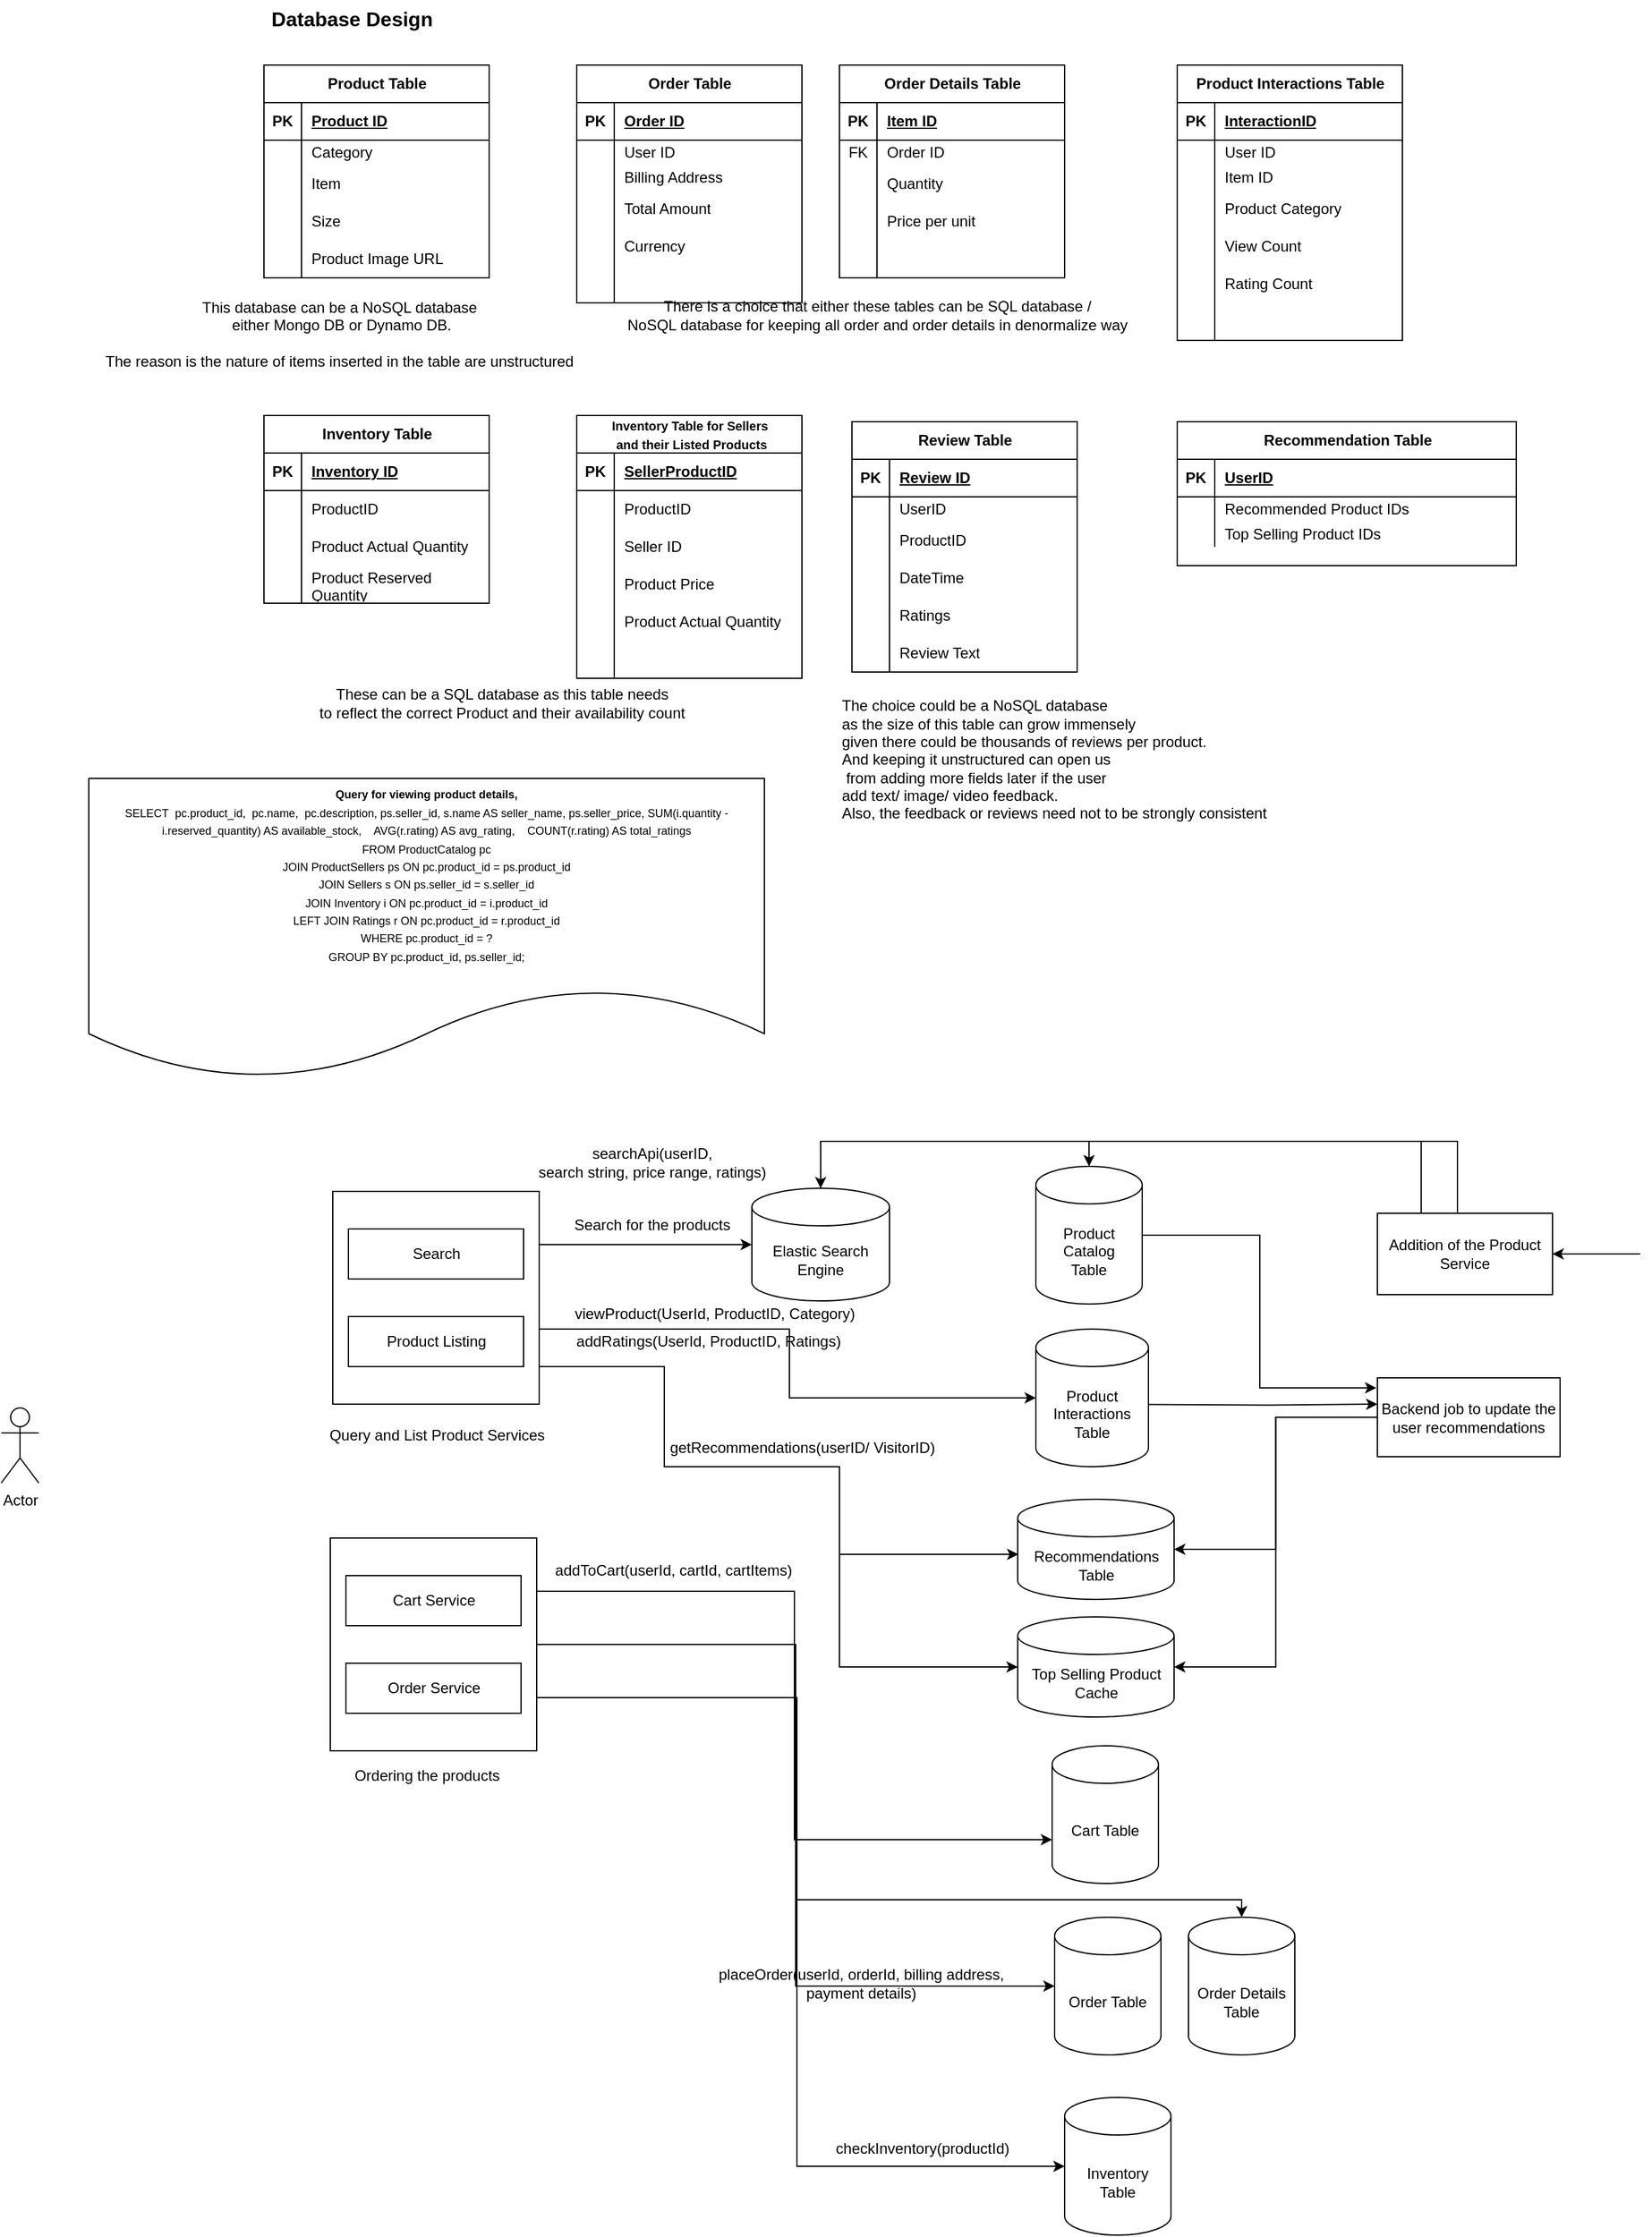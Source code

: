 <mxfile version="25.0.3">
  <diagram name="Page-1" id="UcvBnbUMVVohwXtfm_5e">
    <mxGraphModel dx="1974" dy="647" grid="0" gridSize="10" guides="1" tooltips="1" connect="1" arrows="1" fold="1" page="1" pageScale="1" pageWidth="827" pageHeight="1169" math="0" shadow="0">
      <root>
        <mxCell id="0" />
        <mxCell id="1" parent="0" />
        <mxCell id="orWkSwGe7-MlihIB3u7t-1" value="&lt;font style=&quot;font-size: 16px;&quot;&gt;&lt;b&gt;Database Design&lt;/b&gt;&lt;/font&gt;" style="text;html=1;align=center;verticalAlign=middle;resizable=0;points=[];autosize=1;strokeColor=none;fillColor=none;" vertex="1" parent="1">
          <mxGeometry x="45" y="58" width="150" height="30" as="geometry" />
        </mxCell>
        <mxCell id="orWkSwGe7-MlihIB3u7t-2" value="Product Table" style="shape=table;startSize=30;container=1;collapsible=1;childLayout=tableLayout;fixedRows=1;rowLines=0;fontStyle=1;align=center;resizeLast=1;html=1;" vertex="1" parent="1">
          <mxGeometry x="50" y="110" width="180" height="170" as="geometry" />
        </mxCell>
        <mxCell id="orWkSwGe7-MlihIB3u7t-3" value="" style="shape=tableRow;horizontal=0;startSize=0;swimlaneHead=0;swimlaneBody=0;fillColor=none;collapsible=0;dropTarget=0;points=[[0,0.5],[1,0.5]];portConstraint=eastwest;top=0;left=0;right=0;bottom=1;" vertex="1" parent="orWkSwGe7-MlihIB3u7t-2">
          <mxGeometry y="30" width="180" height="30" as="geometry" />
        </mxCell>
        <mxCell id="orWkSwGe7-MlihIB3u7t-4" value="PK" style="shape=partialRectangle;connectable=0;fillColor=none;top=0;left=0;bottom=0;right=0;fontStyle=1;overflow=hidden;whiteSpace=wrap;html=1;" vertex="1" parent="orWkSwGe7-MlihIB3u7t-3">
          <mxGeometry width="30" height="30" as="geometry">
            <mxRectangle width="30" height="30" as="alternateBounds" />
          </mxGeometry>
        </mxCell>
        <mxCell id="orWkSwGe7-MlihIB3u7t-5" value="Product ID" style="shape=partialRectangle;connectable=0;fillColor=none;top=0;left=0;bottom=0;right=0;align=left;spacingLeft=6;fontStyle=5;overflow=hidden;whiteSpace=wrap;html=1;" vertex="1" parent="orWkSwGe7-MlihIB3u7t-3">
          <mxGeometry x="30" width="150" height="30" as="geometry">
            <mxRectangle width="150" height="30" as="alternateBounds" />
          </mxGeometry>
        </mxCell>
        <mxCell id="orWkSwGe7-MlihIB3u7t-6" value="" style="shape=tableRow;horizontal=0;startSize=0;swimlaneHead=0;swimlaneBody=0;fillColor=none;collapsible=0;dropTarget=0;points=[[0,0.5],[1,0.5]];portConstraint=eastwest;top=0;left=0;right=0;bottom=0;" vertex="1" parent="orWkSwGe7-MlihIB3u7t-2">
          <mxGeometry y="60" width="180" height="20" as="geometry" />
        </mxCell>
        <mxCell id="orWkSwGe7-MlihIB3u7t-7" value="" style="shape=partialRectangle;connectable=0;fillColor=none;top=0;left=0;bottom=0;right=0;editable=1;overflow=hidden;whiteSpace=wrap;html=1;" vertex="1" parent="orWkSwGe7-MlihIB3u7t-6">
          <mxGeometry width="30" height="20" as="geometry">
            <mxRectangle width="30" height="20" as="alternateBounds" />
          </mxGeometry>
        </mxCell>
        <mxCell id="orWkSwGe7-MlihIB3u7t-8" value="Category" style="shape=partialRectangle;connectable=0;fillColor=none;top=0;left=0;bottom=0;right=0;align=left;spacingLeft=6;overflow=hidden;whiteSpace=wrap;html=1;" vertex="1" parent="orWkSwGe7-MlihIB3u7t-6">
          <mxGeometry x="30" width="150" height="20" as="geometry">
            <mxRectangle width="150" height="20" as="alternateBounds" />
          </mxGeometry>
        </mxCell>
        <mxCell id="orWkSwGe7-MlihIB3u7t-9" value="" style="shape=tableRow;horizontal=0;startSize=0;swimlaneHead=0;swimlaneBody=0;fillColor=none;collapsible=0;dropTarget=0;points=[[0,0.5],[1,0.5]];portConstraint=eastwest;top=0;left=0;right=0;bottom=0;" vertex="1" parent="orWkSwGe7-MlihIB3u7t-2">
          <mxGeometry y="80" width="180" height="30" as="geometry" />
        </mxCell>
        <mxCell id="orWkSwGe7-MlihIB3u7t-10" value="" style="shape=partialRectangle;connectable=0;fillColor=none;top=0;left=0;bottom=0;right=0;editable=1;overflow=hidden;whiteSpace=wrap;html=1;" vertex="1" parent="orWkSwGe7-MlihIB3u7t-9">
          <mxGeometry width="30" height="30" as="geometry">
            <mxRectangle width="30" height="30" as="alternateBounds" />
          </mxGeometry>
        </mxCell>
        <mxCell id="orWkSwGe7-MlihIB3u7t-11" value="Item" style="shape=partialRectangle;connectable=0;fillColor=none;top=0;left=0;bottom=0;right=0;align=left;spacingLeft=6;overflow=hidden;whiteSpace=wrap;html=1;" vertex="1" parent="orWkSwGe7-MlihIB3u7t-9">
          <mxGeometry x="30" width="150" height="30" as="geometry">
            <mxRectangle width="150" height="30" as="alternateBounds" />
          </mxGeometry>
        </mxCell>
        <mxCell id="orWkSwGe7-MlihIB3u7t-12" value="" style="shape=tableRow;horizontal=0;startSize=0;swimlaneHead=0;swimlaneBody=0;fillColor=none;collapsible=0;dropTarget=0;points=[[0,0.5],[1,0.5]];portConstraint=eastwest;top=0;left=0;right=0;bottom=0;" vertex="1" parent="orWkSwGe7-MlihIB3u7t-2">
          <mxGeometry y="110" width="180" height="30" as="geometry" />
        </mxCell>
        <mxCell id="orWkSwGe7-MlihIB3u7t-13" value="" style="shape=partialRectangle;connectable=0;fillColor=none;top=0;left=0;bottom=0;right=0;editable=1;overflow=hidden;whiteSpace=wrap;html=1;" vertex="1" parent="orWkSwGe7-MlihIB3u7t-12">
          <mxGeometry width="30" height="30" as="geometry">
            <mxRectangle width="30" height="30" as="alternateBounds" />
          </mxGeometry>
        </mxCell>
        <mxCell id="orWkSwGe7-MlihIB3u7t-14" value="Size" style="shape=partialRectangle;connectable=0;fillColor=none;top=0;left=0;bottom=0;right=0;align=left;spacingLeft=6;overflow=hidden;whiteSpace=wrap;html=1;" vertex="1" parent="orWkSwGe7-MlihIB3u7t-12">
          <mxGeometry x="30" width="150" height="30" as="geometry">
            <mxRectangle width="150" height="30" as="alternateBounds" />
          </mxGeometry>
        </mxCell>
        <mxCell id="orWkSwGe7-MlihIB3u7t-16" style="shape=tableRow;horizontal=0;startSize=0;swimlaneHead=0;swimlaneBody=0;fillColor=none;collapsible=0;dropTarget=0;points=[[0,0.5],[1,0.5]];portConstraint=eastwest;top=0;left=0;right=0;bottom=0;" vertex="1" parent="orWkSwGe7-MlihIB3u7t-2">
          <mxGeometry y="140" width="180" height="30" as="geometry" />
        </mxCell>
        <mxCell id="orWkSwGe7-MlihIB3u7t-17" style="shape=partialRectangle;connectable=0;fillColor=none;top=0;left=0;bottom=0;right=0;editable=1;overflow=hidden;whiteSpace=wrap;html=1;" vertex="1" parent="orWkSwGe7-MlihIB3u7t-16">
          <mxGeometry width="30" height="30" as="geometry">
            <mxRectangle width="30" height="30" as="alternateBounds" />
          </mxGeometry>
        </mxCell>
        <mxCell id="orWkSwGe7-MlihIB3u7t-18" value="Product Image URL" style="shape=partialRectangle;connectable=0;fillColor=none;top=0;left=0;bottom=0;right=0;align=left;spacingLeft=6;overflow=hidden;whiteSpace=wrap;html=1;" vertex="1" parent="orWkSwGe7-MlihIB3u7t-16">
          <mxGeometry x="30" width="150" height="30" as="geometry">
            <mxRectangle width="150" height="30" as="alternateBounds" />
          </mxGeometry>
        </mxCell>
        <mxCell id="orWkSwGe7-MlihIB3u7t-15" value="This database can be a NoSQL database&lt;div&gt;&amp;nbsp;either Mongo DB or Dynamo DB.&lt;/div&gt;&lt;div&gt;&lt;br&gt;&lt;/div&gt;&lt;div&gt;The reason is the nature of items inserted in the table are unstructured&lt;/div&gt;" style="text;html=1;align=center;verticalAlign=middle;resizable=0;points=[];autosize=1;strokeColor=none;fillColor=none;" vertex="1" parent="1">
          <mxGeometry x="-90" y="290" width="400" height="70" as="geometry" />
        </mxCell>
        <mxCell id="orWkSwGe7-MlihIB3u7t-19" value="Order Table" style="shape=table;startSize=30;container=1;collapsible=1;childLayout=tableLayout;fixedRows=1;rowLines=0;fontStyle=1;align=center;resizeLast=1;html=1;" vertex="1" parent="1">
          <mxGeometry x="300" y="110" width="180" height="190" as="geometry" />
        </mxCell>
        <mxCell id="orWkSwGe7-MlihIB3u7t-20" value="" style="shape=tableRow;horizontal=0;startSize=0;swimlaneHead=0;swimlaneBody=0;fillColor=none;collapsible=0;dropTarget=0;points=[[0,0.5],[1,0.5]];portConstraint=eastwest;top=0;left=0;right=0;bottom=1;" vertex="1" parent="orWkSwGe7-MlihIB3u7t-19">
          <mxGeometry y="30" width="180" height="30" as="geometry" />
        </mxCell>
        <mxCell id="orWkSwGe7-MlihIB3u7t-21" value="PK" style="shape=partialRectangle;connectable=0;fillColor=none;top=0;left=0;bottom=0;right=0;fontStyle=1;overflow=hidden;whiteSpace=wrap;html=1;" vertex="1" parent="orWkSwGe7-MlihIB3u7t-20">
          <mxGeometry width="30" height="30" as="geometry">
            <mxRectangle width="30" height="30" as="alternateBounds" />
          </mxGeometry>
        </mxCell>
        <mxCell id="orWkSwGe7-MlihIB3u7t-22" value="Order ID" style="shape=partialRectangle;connectable=0;fillColor=none;top=0;left=0;bottom=0;right=0;align=left;spacingLeft=6;fontStyle=5;overflow=hidden;whiteSpace=wrap;html=1;" vertex="1" parent="orWkSwGe7-MlihIB3u7t-20">
          <mxGeometry x="30" width="150" height="30" as="geometry">
            <mxRectangle width="150" height="30" as="alternateBounds" />
          </mxGeometry>
        </mxCell>
        <mxCell id="orWkSwGe7-MlihIB3u7t-119" style="shape=tableRow;horizontal=0;startSize=0;swimlaneHead=0;swimlaneBody=0;fillColor=none;collapsible=0;dropTarget=0;points=[[0,0.5],[1,0.5]];portConstraint=eastwest;top=0;left=0;right=0;bottom=0;" vertex="1" parent="orWkSwGe7-MlihIB3u7t-19">
          <mxGeometry y="60" width="180" height="20" as="geometry" />
        </mxCell>
        <mxCell id="orWkSwGe7-MlihIB3u7t-120" style="shape=partialRectangle;connectable=0;fillColor=none;top=0;left=0;bottom=0;right=0;editable=1;overflow=hidden;whiteSpace=wrap;html=1;" vertex="1" parent="orWkSwGe7-MlihIB3u7t-119">
          <mxGeometry width="30" height="20" as="geometry">
            <mxRectangle width="30" height="20" as="alternateBounds" />
          </mxGeometry>
        </mxCell>
        <mxCell id="orWkSwGe7-MlihIB3u7t-121" value="User ID" style="shape=partialRectangle;connectable=0;fillColor=none;top=0;left=0;bottom=0;right=0;align=left;spacingLeft=6;overflow=hidden;whiteSpace=wrap;html=1;" vertex="1" parent="orWkSwGe7-MlihIB3u7t-119">
          <mxGeometry x="30" width="150" height="20" as="geometry">
            <mxRectangle width="150" height="20" as="alternateBounds" />
          </mxGeometry>
        </mxCell>
        <mxCell id="orWkSwGe7-MlihIB3u7t-23" value="" style="shape=tableRow;horizontal=0;startSize=0;swimlaneHead=0;swimlaneBody=0;fillColor=none;collapsible=0;dropTarget=0;points=[[0,0.5],[1,0.5]];portConstraint=eastwest;top=0;left=0;right=0;bottom=0;" vertex="1" parent="orWkSwGe7-MlihIB3u7t-19">
          <mxGeometry y="80" width="180" height="20" as="geometry" />
        </mxCell>
        <mxCell id="orWkSwGe7-MlihIB3u7t-24" value="" style="shape=partialRectangle;connectable=0;fillColor=none;top=0;left=0;bottom=0;right=0;editable=1;overflow=hidden;whiteSpace=wrap;html=1;" vertex="1" parent="orWkSwGe7-MlihIB3u7t-23">
          <mxGeometry width="30" height="20" as="geometry">
            <mxRectangle width="30" height="20" as="alternateBounds" />
          </mxGeometry>
        </mxCell>
        <mxCell id="orWkSwGe7-MlihIB3u7t-25" value="Billing Address" style="shape=partialRectangle;connectable=0;fillColor=none;top=0;left=0;bottom=0;right=0;align=left;spacingLeft=6;overflow=hidden;whiteSpace=wrap;html=1;" vertex="1" parent="orWkSwGe7-MlihIB3u7t-23">
          <mxGeometry x="30" width="150" height="20" as="geometry">
            <mxRectangle width="150" height="20" as="alternateBounds" />
          </mxGeometry>
        </mxCell>
        <mxCell id="orWkSwGe7-MlihIB3u7t-26" value="" style="shape=tableRow;horizontal=0;startSize=0;swimlaneHead=0;swimlaneBody=0;fillColor=none;collapsible=0;dropTarget=0;points=[[0,0.5],[1,0.5]];portConstraint=eastwest;top=0;left=0;right=0;bottom=0;" vertex="1" parent="orWkSwGe7-MlihIB3u7t-19">
          <mxGeometry y="100" width="180" height="30" as="geometry" />
        </mxCell>
        <mxCell id="orWkSwGe7-MlihIB3u7t-27" value="" style="shape=partialRectangle;connectable=0;fillColor=none;top=0;left=0;bottom=0;right=0;editable=1;overflow=hidden;whiteSpace=wrap;html=1;" vertex="1" parent="orWkSwGe7-MlihIB3u7t-26">
          <mxGeometry width="30" height="30" as="geometry">
            <mxRectangle width="30" height="30" as="alternateBounds" />
          </mxGeometry>
        </mxCell>
        <mxCell id="orWkSwGe7-MlihIB3u7t-28" value="Total Amount" style="shape=partialRectangle;connectable=0;fillColor=none;top=0;left=0;bottom=0;right=0;align=left;spacingLeft=6;overflow=hidden;whiteSpace=wrap;html=1;" vertex="1" parent="orWkSwGe7-MlihIB3u7t-26">
          <mxGeometry x="30" width="150" height="30" as="geometry">
            <mxRectangle width="150" height="30" as="alternateBounds" />
          </mxGeometry>
        </mxCell>
        <mxCell id="orWkSwGe7-MlihIB3u7t-29" value="" style="shape=tableRow;horizontal=0;startSize=0;swimlaneHead=0;swimlaneBody=0;fillColor=none;collapsible=0;dropTarget=0;points=[[0,0.5],[1,0.5]];portConstraint=eastwest;top=0;left=0;right=0;bottom=0;" vertex="1" parent="orWkSwGe7-MlihIB3u7t-19">
          <mxGeometry y="130" width="180" height="30" as="geometry" />
        </mxCell>
        <mxCell id="orWkSwGe7-MlihIB3u7t-30" value="" style="shape=partialRectangle;connectable=0;fillColor=none;top=0;left=0;bottom=0;right=0;editable=1;overflow=hidden;whiteSpace=wrap;html=1;" vertex="1" parent="orWkSwGe7-MlihIB3u7t-29">
          <mxGeometry width="30" height="30" as="geometry">
            <mxRectangle width="30" height="30" as="alternateBounds" />
          </mxGeometry>
        </mxCell>
        <mxCell id="orWkSwGe7-MlihIB3u7t-31" value="Currency" style="shape=partialRectangle;connectable=0;fillColor=none;top=0;left=0;bottom=0;right=0;align=left;spacingLeft=6;overflow=hidden;whiteSpace=wrap;html=1;" vertex="1" parent="orWkSwGe7-MlihIB3u7t-29">
          <mxGeometry x="30" width="150" height="30" as="geometry">
            <mxRectangle width="150" height="30" as="alternateBounds" />
          </mxGeometry>
        </mxCell>
        <mxCell id="orWkSwGe7-MlihIB3u7t-32" style="shape=tableRow;horizontal=0;startSize=0;swimlaneHead=0;swimlaneBody=0;fillColor=none;collapsible=0;dropTarget=0;points=[[0,0.5],[1,0.5]];portConstraint=eastwest;top=0;left=0;right=0;bottom=0;" vertex="1" parent="orWkSwGe7-MlihIB3u7t-19">
          <mxGeometry y="160" width="180" height="30" as="geometry" />
        </mxCell>
        <mxCell id="orWkSwGe7-MlihIB3u7t-33" style="shape=partialRectangle;connectable=0;fillColor=none;top=0;left=0;bottom=0;right=0;editable=1;overflow=hidden;whiteSpace=wrap;html=1;" vertex="1" parent="orWkSwGe7-MlihIB3u7t-32">
          <mxGeometry width="30" height="30" as="geometry">
            <mxRectangle width="30" height="30" as="alternateBounds" />
          </mxGeometry>
        </mxCell>
        <mxCell id="orWkSwGe7-MlihIB3u7t-34" style="shape=partialRectangle;connectable=0;fillColor=none;top=0;left=0;bottom=0;right=0;align=left;spacingLeft=6;overflow=hidden;whiteSpace=wrap;html=1;" vertex="1" parent="orWkSwGe7-MlihIB3u7t-32">
          <mxGeometry x="30" width="150" height="30" as="geometry">
            <mxRectangle width="150" height="30" as="alternateBounds" />
          </mxGeometry>
        </mxCell>
        <mxCell id="orWkSwGe7-MlihIB3u7t-36" value="Order Details Table" style="shape=table;startSize=30;container=1;collapsible=1;childLayout=tableLayout;fixedRows=1;rowLines=0;fontStyle=1;align=center;resizeLast=1;html=1;" vertex="1" parent="1">
          <mxGeometry x="510" y="110" width="180" height="170" as="geometry" />
        </mxCell>
        <mxCell id="orWkSwGe7-MlihIB3u7t-37" value="" style="shape=tableRow;horizontal=0;startSize=0;swimlaneHead=0;swimlaneBody=0;fillColor=none;collapsible=0;dropTarget=0;points=[[0,0.5],[1,0.5]];portConstraint=eastwest;top=0;left=0;right=0;bottom=1;" vertex="1" parent="orWkSwGe7-MlihIB3u7t-36">
          <mxGeometry y="30" width="180" height="30" as="geometry" />
        </mxCell>
        <mxCell id="orWkSwGe7-MlihIB3u7t-38" value="PK" style="shape=partialRectangle;connectable=0;fillColor=none;top=0;left=0;bottom=0;right=0;fontStyle=1;overflow=hidden;whiteSpace=wrap;html=1;" vertex="1" parent="orWkSwGe7-MlihIB3u7t-37">
          <mxGeometry width="30" height="30" as="geometry">
            <mxRectangle width="30" height="30" as="alternateBounds" />
          </mxGeometry>
        </mxCell>
        <mxCell id="orWkSwGe7-MlihIB3u7t-39" value="Item ID" style="shape=partialRectangle;connectable=0;fillColor=none;top=0;left=0;bottom=0;right=0;align=left;spacingLeft=6;fontStyle=5;overflow=hidden;whiteSpace=wrap;html=1;" vertex="1" parent="orWkSwGe7-MlihIB3u7t-37">
          <mxGeometry x="30" width="150" height="30" as="geometry">
            <mxRectangle width="150" height="30" as="alternateBounds" />
          </mxGeometry>
        </mxCell>
        <mxCell id="orWkSwGe7-MlihIB3u7t-40" value="" style="shape=tableRow;horizontal=0;startSize=0;swimlaneHead=0;swimlaneBody=0;fillColor=none;collapsible=0;dropTarget=0;points=[[0,0.5],[1,0.5]];portConstraint=eastwest;top=0;left=0;right=0;bottom=0;" vertex="1" parent="orWkSwGe7-MlihIB3u7t-36">
          <mxGeometry y="60" width="180" height="20" as="geometry" />
        </mxCell>
        <mxCell id="orWkSwGe7-MlihIB3u7t-41" value="FK" style="shape=partialRectangle;connectable=0;fillColor=none;top=0;left=0;bottom=0;right=0;editable=1;overflow=hidden;whiteSpace=wrap;html=1;" vertex="1" parent="orWkSwGe7-MlihIB3u7t-40">
          <mxGeometry width="30" height="20" as="geometry">
            <mxRectangle width="30" height="20" as="alternateBounds" />
          </mxGeometry>
        </mxCell>
        <mxCell id="orWkSwGe7-MlihIB3u7t-42" value="Order ID" style="shape=partialRectangle;connectable=0;fillColor=none;top=0;left=0;bottom=0;right=0;align=left;spacingLeft=6;overflow=hidden;whiteSpace=wrap;html=1;" vertex="1" parent="orWkSwGe7-MlihIB3u7t-40">
          <mxGeometry x="30" width="150" height="20" as="geometry">
            <mxRectangle width="150" height="20" as="alternateBounds" />
          </mxGeometry>
        </mxCell>
        <mxCell id="orWkSwGe7-MlihIB3u7t-43" value="" style="shape=tableRow;horizontal=0;startSize=0;swimlaneHead=0;swimlaneBody=0;fillColor=none;collapsible=0;dropTarget=0;points=[[0,0.5],[1,0.5]];portConstraint=eastwest;top=0;left=0;right=0;bottom=0;" vertex="1" parent="orWkSwGe7-MlihIB3u7t-36">
          <mxGeometry y="80" width="180" height="30" as="geometry" />
        </mxCell>
        <mxCell id="orWkSwGe7-MlihIB3u7t-44" value="" style="shape=partialRectangle;connectable=0;fillColor=none;top=0;left=0;bottom=0;right=0;editable=1;overflow=hidden;whiteSpace=wrap;html=1;" vertex="1" parent="orWkSwGe7-MlihIB3u7t-43">
          <mxGeometry width="30" height="30" as="geometry">
            <mxRectangle width="30" height="30" as="alternateBounds" />
          </mxGeometry>
        </mxCell>
        <mxCell id="orWkSwGe7-MlihIB3u7t-45" value="Quantity" style="shape=partialRectangle;connectable=0;fillColor=none;top=0;left=0;bottom=0;right=0;align=left;spacingLeft=6;overflow=hidden;whiteSpace=wrap;html=1;" vertex="1" parent="orWkSwGe7-MlihIB3u7t-43">
          <mxGeometry x="30" width="150" height="30" as="geometry">
            <mxRectangle width="150" height="30" as="alternateBounds" />
          </mxGeometry>
        </mxCell>
        <mxCell id="orWkSwGe7-MlihIB3u7t-46" value="" style="shape=tableRow;horizontal=0;startSize=0;swimlaneHead=0;swimlaneBody=0;fillColor=none;collapsible=0;dropTarget=0;points=[[0,0.5],[1,0.5]];portConstraint=eastwest;top=0;left=0;right=0;bottom=0;" vertex="1" parent="orWkSwGe7-MlihIB3u7t-36">
          <mxGeometry y="110" width="180" height="30" as="geometry" />
        </mxCell>
        <mxCell id="orWkSwGe7-MlihIB3u7t-47" value="" style="shape=partialRectangle;connectable=0;fillColor=none;top=0;left=0;bottom=0;right=0;editable=1;overflow=hidden;whiteSpace=wrap;html=1;" vertex="1" parent="orWkSwGe7-MlihIB3u7t-46">
          <mxGeometry width="30" height="30" as="geometry">
            <mxRectangle width="30" height="30" as="alternateBounds" />
          </mxGeometry>
        </mxCell>
        <mxCell id="orWkSwGe7-MlihIB3u7t-48" value="Price per unit" style="shape=partialRectangle;connectable=0;fillColor=none;top=0;left=0;bottom=0;right=0;align=left;spacingLeft=6;overflow=hidden;whiteSpace=wrap;html=1;" vertex="1" parent="orWkSwGe7-MlihIB3u7t-46">
          <mxGeometry x="30" width="150" height="30" as="geometry">
            <mxRectangle width="150" height="30" as="alternateBounds" />
          </mxGeometry>
        </mxCell>
        <mxCell id="orWkSwGe7-MlihIB3u7t-49" style="shape=tableRow;horizontal=0;startSize=0;swimlaneHead=0;swimlaneBody=0;fillColor=none;collapsible=0;dropTarget=0;points=[[0,0.5],[1,0.5]];portConstraint=eastwest;top=0;left=0;right=0;bottom=0;" vertex="1" parent="orWkSwGe7-MlihIB3u7t-36">
          <mxGeometry y="140" width="180" height="30" as="geometry" />
        </mxCell>
        <mxCell id="orWkSwGe7-MlihIB3u7t-50" style="shape=partialRectangle;connectable=0;fillColor=none;top=0;left=0;bottom=0;right=0;editable=1;overflow=hidden;whiteSpace=wrap;html=1;" vertex="1" parent="orWkSwGe7-MlihIB3u7t-49">
          <mxGeometry width="30" height="30" as="geometry">
            <mxRectangle width="30" height="30" as="alternateBounds" />
          </mxGeometry>
        </mxCell>
        <mxCell id="orWkSwGe7-MlihIB3u7t-51" style="shape=partialRectangle;connectable=0;fillColor=none;top=0;left=0;bottom=0;right=0;align=left;spacingLeft=6;overflow=hidden;whiteSpace=wrap;html=1;" vertex="1" parent="orWkSwGe7-MlihIB3u7t-49">
          <mxGeometry x="30" width="150" height="30" as="geometry">
            <mxRectangle width="150" height="30" as="alternateBounds" />
          </mxGeometry>
        </mxCell>
        <mxCell id="orWkSwGe7-MlihIB3u7t-52" value="There is a choice that either these tables can be SQL database /&lt;div&gt;NoSQL database for keeping all order and order details in denormalize way&lt;/div&gt;" style="text;html=1;align=center;verticalAlign=middle;resizable=0;points=[];autosize=1;strokeColor=none;fillColor=none;" vertex="1" parent="1">
          <mxGeometry x="330" y="290" width="420" height="40" as="geometry" />
        </mxCell>
        <mxCell id="orWkSwGe7-MlihIB3u7t-69" value="Review Table" style="shape=table;startSize=30;container=1;collapsible=1;childLayout=tableLayout;fixedRows=1;rowLines=0;fontStyle=1;align=center;resizeLast=1;html=1;" vertex="1" parent="1">
          <mxGeometry x="520" y="395" width="180" height="200" as="geometry" />
        </mxCell>
        <mxCell id="orWkSwGe7-MlihIB3u7t-70" value="" style="shape=tableRow;horizontal=0;startSize=0;swimlaneHead=0;swimlaneBody=0;fillColor=none;collapsible=0;dropTarget=0;points=[[0,0.5],[1,0.5]];portConstraint=eastwest;top=0;left=0;right=0;bottom=1;" vertex="1" parent="orWkSwGe7-MlihIB3u7t-69">
          <mxGeometry y="30" width="180" height="30" as="geometry" />
        </mxCell>
        <mxCell id="orWkSwGe7-MlihIB3u7t-71" value="PK" style="shape=partialRectangle;connectable=0;fillColor=none;top=0;left=0;bottom=0;right=0;fontStyle=1;overflow=hidden;whiteSpace=wrap;html=1;" vertex="1" parent="orWkSwGe7-MlihIB3u7t-70">
          <mxGeometry width="30" height="30" as="geometry">
            <mxRectangle width="30" height="30" as="alternateBounds" />
          </mxGeometry>
        </mxCell>
        <mxCell id="orWkSwGe7-MlihIB3u7t-72" value="Review ID" style="shape=partialRectangle;connectable=0;fillColor=none;top=0;left=0;bottom=0;right=0;align=left;spacingLeft=6;fontStyle=5;overflow=hidden;whiteSpace=wrap;html=1;" vertex="1" parent="orWkSwGe7-MlihIB3u7t-70">
          <mxGeometry x="30" width="150" height="30" as="geometry">
            <mxRectangle width="150" height="30" as="alternateBounds" />
          </mxGeometry>
        </mxCell>
        <mxCell id="orWkSwGe7-MlihIB3u7t-73" value="" style="shape=tableRow;horizontal=0;startSize=0;swimlaneHead=0;swimlaneBody=0;fillColor=none;collapsible=0;dropTarget=0;points=[[0,0.5],[1,0.5]];portConstraint=eastwest;top=0;left=0;right=0;bottom=0;" vertex="1" parent="orWkSwGe7-MlihIB3u7t-69">
          <mxGeometry y="60" width="180" height="20" as="geometry" />
        </mxCell>
        <mxCell id="orWkSwGe7-MlihIB3u7t-74" value="" style="shape=partialRectangle;connectable=0;fillColor=none;top=0;left=0;bottom=0;right=0;editable=1;overflow=hidden;whiteSpace=wrap;html=1;" vertex="1" parent="orWkSwGe7-MlihIB3u7t-73">
          <mxGeometry width="30" height="20" as="geometry">
            <mxRectangle width="30" height="20" as="alternateBounds" />
          </mxGeometry>
        </mxCell>
        <mxCell id="orWkSwGe7-MlihIB3u7t-75" value="UserID" style="shape=partialRectangle;connectable=0;fillColor=none;top=0;left=0;bottom=0;right=0;align=left;spacingLeft=6;overflow=hidden;whiteSpace=wrap;html=1;" vertex="1" parent="orWkSwGe7-MlihIB3u7t-73">
          <mxGeometry x="30" width="150" height="20" as="geometry">
            <mxRectangle width="150" height="20" as="alternateBounds" />
          </mxGeometry>
        </mxCell>
        <mxCell id="orWkSwGe7-MlihIB3u7t-76" value="" style="shape=tableRow;horizontal=0;startSize=0;swimlaneHead=0;swimlaneBody=0;fillColor=none;collapsible=0;dropTarget=0;points=[[0,0.5],[1,0.5]];portConstraint=eastwest;top=0;left=0;right=0;bottom=0;" vertex="1" parent="orWkSwGe7-MlihIB3u7t-69">
          <mxGeometry y="80" width="180" height="30" as="geometry" />
        </mxCell>
        <mxCell id="orWkSwGe7-MlihIB3u7t-77" value="" style="shape=partialRectangle;connectable=0;fillColor=none;top=0;left=0;bottom=0;right=0;editable=1;overflow=hidden;whiteSpace=wrap;html=1;" vertex="1" parent="orWkSwGe7-MlihIB3u7t-76">
          <mxGeometry width="30" height="30" as="geometry">
            <mxRectangle width="30" height="30" as="alternateBounds" />
          </mxGeometry>
        </mxCell>
        <mxCell id="orWkSwGe7-MlihIB3u7t-78" value="ProductID" style="shape=partialRectangle;connectable=0;fillColor=none;top=0;left=0;bottom=0;right=0;align=left;spacingLeft=6;overflow=hidden;whiteSpace=wrap;html=1;" vertex="1" parent="orWkSwGe7-MlihIB3u7t-76">
          <mxGeometry x="30" width="150" height="30" as="geometry">
            <mxRectangle width="150" height="30" as="alternateBounds" />
          </mxGeometry>
        </mxCell>
        <mxCell id="orWkSwGe7-MlihIB3u7t-79" value="" style="shape=tableRow;horizontal=0;startSize=0;swimlaneHead=0;swimlaneBody=0;fillColor=none;collapsible=0;dropTarget=0;points=[[0,0.5],[1,0.5]];portConstraint=eastwest;top=0;left=0;right=0;bottom=0;" vertex="1" parent="orWkSwGe7-MlihIB3u7t-69">
          <mxGeometry y="110" width="180" height="30" as="geometry" />
        </mxCell>
        <mxCell id="orWkSwGe7-MlihIB3u7t-80" value="" style="shape=partialRectangle;connectable=0;fillColor=none;top=0;left=0;bottom=0;right=0;editable=1;overflow=hidden;whiteSpace=wrap;html=1;" vertex="1" parent="orWkSwGe7-MlihIB3u7t-79">
          <mxGeometry width="30" height="30" as="geometry">
            <mxRectangle width="30" height="30" as="alternateBounds" />
          </mxGeometry>
        </mxCell>
        <mxCell id="orWkSwGe7-MlihIB3u7t-81" value="DateTime" style="shape=partialRectangle;connectable=0;fillColor=none;top=0;left=0;bottom=0;right=0;align=left;spacingLeft=6;overflow=hidden;whiteSpace=wrap;html=1;" vertex="1" parent="orWkSwGe7-MlihIB3u7t-79">
          <mxGeometry x="30" width="150" height="30" as="geometry">
            <mxRectangle width="150" height="30" as="alternateBounds" />
          </mxGeometry>
        </mxCell>
        <mxCell id="orWkSwGe7-MlihIB3u7t-82" style="shape=tableRow;horizontal=0;startSize=0;swimlaneHead=0;swimlaneBody=0;fillColor=none;collapsible=0;dropTarget=0;points=[[0,0.5],[1,0.5]];portConstraint=eastwest;top=0;left=0;right=0;bottom=0;" vertex="1" parent="orWkSwGe7-MlihIB3u7t-69">
          <mxGeometry y="140" width="180" height="30" as="geometry" />
        </mxCell>
        <mxCell id="orWkSwGe7-MlihIB3u7t-83" style="shape=partialRectangle;connectable=0;fillColor=none;top=0;left=0;bottom=0;right=0;editable=1;overflow=hidden;whiteSpace=wrap;html=1;" vertex="1" parent="orWkSwGe7-MlihIB3u7t-82">
          <mxGeometry width="30" height="30" as="geometry">
            <mxRectangle width="30" height="30" as="alternateBounds" />
          </mxGeometry>
        </mxCell>
        <mxCell id="orWkSwGe7-MlihIB3u7t-84" value="Ratings" style="shape=partialRectangle;connectable=0;fillColor=none;top=0;left=0;bottom=0;right=0;align=left;spacingLeft=6;overflow=hidden;whiteSpace=wrap;html=1;" vertex="1" parent="orWkSwGe7-MlihIB3u7t-82">
          <mxGeometry x="30" width="150" height="30" as="geometry">
            <mxRectangle width="150" height="30" as="alternateBounds" />
          </mxGeometry>
        </mxCell>
        <mxCell id="orWkSwGe7-MlihIB3u7t-85" style="shape=tableRow;horizontal=0;startSize=0;swimlaneHead=0;swimlaneBody=0;fillColor=none;collapsible=0;dropTarget=0;points=[[0,0.5],[1,0.5]];portConstraint=eastwest;top=0;left=0;right=0;bottom=0;" vertex="1" parent="orWkSwGe7-MlihIB3u7t-69">
          <mxGeometry y="170" width="180" height="30" as="geometry" />
        </mxCell>
        <mxCell id="orWkSwGe7-MlihIB3u7t-86" style="shape=partialRectangle;connectable=0;fillColor=none;top=0;left=0;bottom=0;right=0;editable=1;overflow=hidden;whiteSpace=wrap;html=1;" vertex="1" parent="orWkSwGe7-MlihIB3u7t-85">
          <mxGeometry width="30" height="30" as="geometry">
            <mxRectangle width="30" height="30" as="alternateBounds" />
          </mxGeometry>
        </mxCell>
        <mxCell id="orWkSwGe7-MlihIB3u7t-87" value="Review Text" style="shape=partialRectangle;connectable=0;fillColor=none;top=0;left=0;bottom=0;right=0;align=left;spacingLeft=6;overflow=hidden;whiteSpace=wrap;html=1;" vertex="1" parent="orWkSwGe7-MlihIB3u7t-85">
          <mxGeometry x="30" width="150" height="30" as="geometry">
            <mxRectangle width="150" height="30" as="alternateBounds" />
          </mxGeometry>
        </mxCell>
        <mxCell id="orWkSwGe7-MlihIB3u7t-88" value="The choice could be a NoSQL database&lt;div&gt;as the size of this table can grow immensely&lt;/div&gt;&lt;div&gt;given there could be thousands of reviews per product.&amp;nbsp;&lt;/div&gt;&lt;div&gt;And keeping it unstructured can open us&lt;/div&gt;&lt;div&gt;&amp;nbsp;from adding more fields later if the user&lt;/div&gt;&lt;div&gt;add text/ image/ video feedback.&lt;/div&gt;&lt;div&gt;Also, the feedback or reviews need not to be strongly consistent&lt;/div&gt;" style="text;html=1;align=left;verticalAlign=middle;resizable=0;points=[];autosize=1;strokeColor=none;fillColor=none;" vertex="1" parent="1">
          <mxGeometry x="510" y="610" width="360" height="110" as="geometry" />
        </mxCell>
        <mxCell id="orWkSwGe7-MlihIB3u7t-89" value="Inventory Table" style="shape=table;startSize=30;container=1;collapsible=1;childLayout=tableLayout;fixedRows=1;rowLines=0;fontStyle=1;align=center;resizeLast=1;html=1;" vertex="1" parent="1">
          <mxGeometry x="50" y="390" width="180" height="150" as="geometry" />
        </mxCell>
        <mxCell id="orWkSwGe7-MlihIB3u7t-90" value="" style="shape=tableRow;horizontal=0;startSize=0;swimlaneHead=0;swimlaneBody=0;fillColor=none;collapsible=0;dropTarget=0;points=[[0,0.5],[1,0.5]];portConstraint=eastwest;top=0;left=0;right=0;bottom=1;" vertex="1" parent="orWkSwGe7-MlihIB3u7t-89">
          <mxGeometry y="30" width="180" height="30" as="geometry" />
        </mxCell>
        <mxCell id="orWkSwGe7-MlihIB3u7t-91" value="PK" style="shape=partialRectangle;connectable=0;fillColor=none;top=0;left=0;bottom=0;right=0;fontStyle=1;overflow=hidden;whiteSpace=wrap;html=1;" vertex="1" parent="orWkSwGe7-MlihIB3u7t-90">
          <mxGeometry width="30" height="30" as="geometry">
            <mxRectangle width="30" height="30" as="alternateBounds" />
          </mxGeometry>
        </mxCell>
        <mxCell id="orWkSwGe7-MlihIB3u7t-92" value="Inventory ID" style="shape=partialRectangle;connectable=0;fillColor=none;top=0;left=0;bottom=0;right=0;align=left;spacingLeft=6;fontStyle=5;overflow=hidden;whiteSpace=wrap;html=1;" vertex="1" parent="orWkSwGe7-MlihIB3u7t-90">
          <mxGeometry x="30" width="150" height="30" as="geometry">
            <mxRectangle width="150" height="30" as="alternateBounds" />
          </mxGeometry>
        </mxCell>
        <mxCell id="orWkSwGe7-MlihIB3u7t-93" value="" style="shape=tableRow;horizontal=0;startSize=0;swimlaneHead=0;swimlaneBody=0;fillColor=none;collapsible=0;dropTarget=0;points=[[0,0.5],[1,0.5]];portConstraint=eastwest;top=0;left=0;right=0;bottom=0;" vertex="1" parent="orWkSwGe7-MlihIB3u7t-89">
          <mxGeometry y="60" width="180" height="30" as="geometry" />
        </mxCell>
        <mxCell id="orWkSwGe7-MlihIB3u7t-94" value="" style="shape=partialRectangle;connectable=0;fillColor=none;top=0;left=0;bottom=0;right=0;editable=1;overflow=hidden;whiteSpace=wrap;html=1;" vertex="1" parent="orWkSwGe7-MlihIB3u7t-93">
          <mxGeometry width="30" height="30" as="geometry">
            <mxRectangle width="30" height="30" as="alternateBounds" />
          </mxGeometry>
        </mxCell>
        <mxCell id="orWkSwGe7-MlihIB3u7t-95" value="ProductID" style="shape=partialRectangle;connectable=0;fillColor=none;top=0;left=0;bottom=0;right=0;align=left;spacingLeft=6;overflow=hidden;whiteSpace=wrap;html=1;" vertex="1" parent="orWkSwGe7-MlihIB3u7t-93">
          <mxGeometry x="30" width="150" height="30" as="geometry">
            <mxRectangle width="150" height="30" as="alternateBounds" />
          </mxGeometry>
        </mxCell>
        <mxCell id="orWkSwGe7-MlihIB3u7t-96" value="" style="shape=tableRow;horizontal=0;startSize=0;swimlaneHead=0;swimlaneBody=0;fillColor=none;collapsible=0;dropTarget=0;points=[[0,0.5],[1,0.5]];portConstraint=eastwest;top=0;left=0;right=0;bottom=0;" vertex="1" parent="orWkSwGe7-MlihIB3u7t-89">
          <mxGeometry y="90" width="180" height="30" as="geometry" />
        </mxCell>
        <mxCell id="orWkSwGe7-MlihIB3u7t-97" value="" style="shape=partialRectangle;connectable=0;fillColor=none;top=0;left=0;bottom=0;right=0;editable=1;overflow=hidden;whiteSpace=wrap;html=1;" vertex="1" parent="orWkSwGe7-MlihIB3u7t-96">
          <mxGeometry width="30" height="30" as="geometry">
            <mxRectangle width="30" height="30" as="alternateBounds" />
          </mxGeometry>
        </mxCell>
        <mxCell id="orWkSwGe7-MlihIB3u7t-98" value="Product Actual Quantity" style="shape=partialRectangle;connectable=0;fillColor=none;top=0;left=0;bottom=0;right=0;align=left;spacingLeft=6;overflow=hidden;whiteSpace=wrap;html=1;" vertex="1" parent="orWkSwGe7-MlihIB3u7t-96">
          <mxGeometry x="30" width="150" height="30" as="geometry">
            <mxRectangle width="150" height="30" as="alternateBounds" />
          </mxGeometry>
        </mxCell>
        <mxCell id="orWkSwGe7-MlihIB3u7t-99" value="" style="shape=tableRow;horizontal=0;startSize=0;swimlaneHead=0;swimlaneBody=0;fillColor=none;collapsible=0;dropTarget=0;points=[[0,0.5],[1,0.5]];portConstraint=eastwest;top=0;left=0;right=0;bottom=0;" vertex="1" parent="orWkSwGe7-MlihIB3u7t-89">
          <mxGeometry y="120" width="180" height="30" as="geometry" />
        </mxCell>
        <mxCell id="orWkSwGe7-MlihIB3u7t-100" value="" style="shape=partialRectangle;connectable=0;fillColor=none;top=0;left=0;bottom=0;right=0;editable=1;overflow=hidden;whiteSpace=wrap;html=1;" vertex="1" parent="orWkSwGe7-MlihIB3u7t-99">
          <mxGeometry width="30" height="30" as="geometry">
            <mxRectangle width="30" height="30" as="alternateBounds" />
          </mxGeometry>
        </mxCell>
        <mxCell id="orWkSwGe7-MlihIB3u7t-101" value="Product Reserved Quantity" style="shape=partialRectangle;connectable=0;fillColor=none;top=0;left=0;bottom=0;right=0;align=left;spacingLeft=6;overflow=hidden;whiteSpace=wrap;html=1;" vertex="1" parent="orWkSwGe7-MlihIB3u7t-99">
          <mxGeometry x="30" width="150" height="30" as="geometry">
            <mxRectangle width="150" height="30" as="alternateBounds" />
          </mxGeometry>
        </mxCell>
        <mxCell id="orWkSwGe7-MlihIB3u7t-102" value="These can be a SQL database as this table needs&lt;div&gt;to reflect the correct Product and their availability count&lt;/div&gt;" style="text;html=1;align=center;verticalAlign=middle;resizable=0;points=[];autosize=1;strokeColor=none;fillColor=none;" vertex="1" parent="1">
          <mxGeometry x="80" y="600" width="320" height="40" as="geometry" />
        </mxCell>
        <mxCell id="orWkSwGe7-MlihIB3u7t-103" value="&lt;font style=&quot;font-size: 10px;&quot;&gt;Inventory Table for Sellers&lt;/font&gt;&lt;div&gt;&lt;font style=&quot;font-size: 10px;&quot;&gt;&amp;nbsp;and their Listed Products&lt;/font&gt;&lt;/div&gt;" style="shape=table;startSize=30;container=1;collapsible=1;childLayout=tableLayout;fixedRows=1;rowLines=0;fontStyle=1;align=center;resizeLast=1;html=1;" vertex="1" parent="1">
          <mxGeometry x="300" y="390" width="180" height="210" as="geometry" />
        </mxCell>
        <mxCell id="orWkSwGe7-MlihIB3u7t-104" value="" style="shape=tableRow;horizontal=0;startSize=0;swimlaneHead=0;swimlaneBody=0;fillColor=none;collapsible=0;dropTarget=0;points=[[0,0.5],[1,0.5]];portConstraint=eastwest;top=0;left=0;right=0;bottom=1;" vertex="1" parent="orWkSwGe7-MlihIB3u7t-103">
          <mxGeometry y="30" width="180" height="30" as="geometry" />
        </mxCell>
        <mxCell id="orWkSwGe7-MlihIB3u7t-105" value="PK" style="shape=partialRectangle;connectable=0;fillColor=none;top=0;left=0;bottom=0;right=0;fontStyle=1;overflow=hidden;whiteSpace=wrap;html=1;" vertex="1" parent="orWkSwGe7-MlihIB3u7t-104">
          <mxGeometry width="30" height="30" as="geometry">
            <mxRectangle width="30" height="30" as="alternateBounds" />
          </mxGeometry>
        </mxCell>
        <mxCell id="orWkSwGe7-MlihIB3u7t-106" value="SellerProductID" style="shape=partialRectangle;connectable=0;fillColor=none;top=0;left=0;bottom=0;right=0;align=left;spacingLeft=6;fontStyle=5;overflow=hidden;whiteSpace=wrap;html=1;" vertex="1" parent="orWkSwGe7-MlihIB3u7t-104">
          <mxGeometry x="30" width="150" height="30" as="geometry">
            <mxRectangle width="150" height="30" as="alternateBounds" />
          </mxGeometry>
        </mxCell>
        <mxCell id="orWkSwGe7-MlihIB3u7t-107" value="" style="shape=tableRow;horizontal=0;startSize=0;swimlaneHead=0;swimlaneBody=0;fillColor=none;collapsible=0;dropTarget=0;points=[[0,0.5],[1,0.5]];portConstraint=eastwest;top=0;left=0;right=0;bottom=0;" vertex="1" parent="orWkSwGe7-MlihIB3u7t-103">
          <mxGeometry y="60" width="180" height="30" as="geometry" />
        </mxCell>
        <mxCell id="orWkSwGe7-MlihIB3u7t-108" value="" style="shape=partialRectangle;connectable=0;fillColor=none;top=0;left=0;bottom=0;right=0;editable=1;overflow=hidden;whiteSpace=wrap;html=1;" vertex="1" parent="orWkSwGe7-MlihIB3u7t-107">
          <mxGeometry width="30" height="30" as="geometry">
            <mxRectangle width="30" height="30" as="alternateBounds" />
          </mxGeometry>
        </mxCell>
        <mxCell id="orWkSwGe7-MlihIB3u7t-109" value="ProductID" style="shape=partialRectangle;connectable=0;fillColor=none;top=0;left=0;bottom=0;right=0;align=left;spacingLeft=6;overflow=hidden;whiteSpace=wrap;html=1;" vertex="1" parent="orWkSwGe7-MlihIB3u7t-107">
          <mxGeometry x="30" width="150" height="30" as="geometry">
            <mxRectangle width="150" height="30" as="alternateBounds" />
          </mxGeometry>
        </mxCell>
        <mxCell id="orWkSwGe7-MlihIB3u7t-110" value="" style="shape=tableRow;horizontal=0;startSize=0;swimlaneHead=0;swimlaneBody=0;fillColor=none;collapsible=0;dropTarget=0;points=[[0,0.5],[1,0.5]];portConstraint=eastwest;top=0;left=0;right=0;bottom=0;" vertex="1" parent="orWkSwGe7-MlihIB3u7t-103">
          <mxGeometry y="90" width="180" height="30" as="geometry" />
        </mxCell>
        <mxCell id="orWkSwGe7-MlihIB3u7t-111" value="" style="shape=partialRectangle;connectable=0;fillColor=none;top=0;left=0;bottom=0;right=0;editable=1;overflow=hidden;whiteSpace=wrap;html=1;" vertex="1" parent="orWkSwGe7-MlihIB3u7t-110">
          <mxGeometry width="30" height="30" as="geometry">
            <mxRectangle width="30" height="30" as="alternateBounds" />
          </mxGeometry>
        </mxCell>
        <mxCell id="orWkSwGe7-MlihIB3u7t-112" value="Seller ID" style="shape=partialRectangle;connectable=0;fillColor=none;top=0;left=0;bottom=0;right=0;align=left;spacingLeft=6;overflow=hidden;whiteSpace=wrap;html=1;" vertex="1" parent="orWkSwGe7-MlihIB3u7t-110">
          <mxGeometry x="30" width="150" height="30" as="geometry">
            <mxRectangle width="150" height="30" as="alternateBounds" />
          </mxGeometry>
        </mxCell>
        <mxCell id="orWkSwGe7-MlihIB3u7t-113" value="" style="shape=tableRow;horizontal=0;startSize=0;swimlaneHead=0;swimlaneBody=0;fillColor=none;collapsible=0;dropTarget=0;points=[[0,0.5],[1,0.5]];portConstraint=eastwest;top=0;left=0;right=0;bottom=0;" vertex="1" parent="orWkSwGe7-MlihIB3u7t-103">
          <mxGeometry y="120" width="180" height="30" as="geometry" />
        </mxCell>
        <mxCell id="orWkSwGe7-MlihIB3u7t-114" value="" style="shape=partialRectangle;connectable=0;fillColor=none;top=0;left=0;bottom=0;right=0;editable=1;overflow=hidden;whiteSpace=wrap;html=1;" vertex="1" parent="orWkSwGe7-MlihIB3u7t-113">
          <mxGeometry width="30" height="30" as="geometry">
            <mxRectangle width="30" height="30" as="alternateBounds" />
          </mxGeometry>
        </mxCell>
        <mxCell id="orWkSwGe7-MlihIB3u7t-115" value="Product Price" style="shape=partialRectangle;connectable=0;fillColor=none;top=0;left=0;bottom=0;right=0;align=left;spacingLeft=6;overflow=hidden;whiteSpace=wrap;html=1;" vertex="1" parent="orWkSwGe7-MlihIB3u7t-113">
          <mxGeometry x="30" width="150" height="30" as="geometry">
            <mxRectangle width="150" height="30" as="alternateBounds" />
          </mxGeometry>
        </mxCell>
        <mxCell id="orWkSwGe7-MlihIB3u7t-116" style="shape=tableRow;horizontal=0;startSize=0;swimlaneHead=0;swimlaneBody=0;fillColor=none;collapsible=0;dropTarget=0;points=[[0,0.5],[1,0.5]];portConstraint=eastwest;top=0;left=0;right=0;bottom=0;" vertex="1" parent="orWkSwGe7-MlihIB3u7t-103">
          <mxGeometry y="150" width="180" height="30" as="geometry" />
        </mxCell>
        <mxCell id="orWkSwGe7-MlihIB3u7t-117" style="shape=partialRectangle;connectable=0;fillColor=none;top=0;left=0;bottom=0;right=0;editable=1;overflow=hidden;whiteSpace=wrap;html=1;" vertex="1" parent="orWkSwGe7-MlihIB3u7t-116">
          <mxGeometry width="30" height="30" as="geometry">
            <mxRectangle width="30" height="30" as="alternateBounds" />
          </mxGeometry>
        </mxCell>
        <mxCell id="orWkSwGe7-MlihIB3u7t-118" value="Product Actual Quantity" style="shape=partialRectangle;connectable=0;fillColor=none;top=0;left=0;bottom=0;right=0;align=left;spacingLeft=6;overflow=hidden;whiteSpace=wrap;html=1;" vertex="1" parent="orWkSwGe7-MlihIB3u7t-116">
          <mxGeometry x="30" width="150" height="30" as="geometry">
            <mxRectangle width="150" height="30" as="alternateBounds" />
          </mxGeometry>
        </mxCell>
        <mxCell id="orWkSwGe7-MlihIB3u7t-125" style="shape=tableRow;horizontal=0;startSize=0;swimlaneHead=0;swimlaneBody=0;fillColor=none;collapsible=0;dropTarget=0;points=[[0,0.5],[1,0.5]];portConstraint=eastwest;top=0;left=0;right=0;bottom=0;" vertex="1" parent="orWkSwGe7-MlihIB3u7t-103">
          <mxGeometry y="180" width="180" height="30" as="geometry" />
        </mxCell>
        <mxCell id="orWkSwGe7-MlihIB3u7t-126" style="shape=partialRectangle;connectable=0;fillColor=none;top=0;left=0;bottom=0;right=0;editable=1;overflow=hidden;whiteSpace=wrap;html=1;" vertex="1" parent="orWkSwGe7-MlihIB3u7t-125">
          <mxGeometry width="30" height="30" as="geometry">
            <mxRectangle width="30" height="30" as="alternateBounds" />
          </mxGeometry>
        </mxCell>
        <mxCell id="orWkSwGe7-MlihIB3u7t-127" style="shape=partialRectangle;connectable=0;fillColor=none;top=0;left=0;bottom=0;right=0;align=left;spacingLeft=6;overflow=hidden;whiteSpace=wrap;html=1;" vertex="1" parent="orWkSwGe7-MlihIB3u7t-125">
          <mxGeometry x="30" width="150" height="30" as="geometry">
            <mxRectangle width="150" height="30" as="alternateBounds" />
          </mxGeometry>
        </mxCell>
        <mxCell id="orWkSwGe7-MlihIB3u7t-128" value="&lt;font style=&quot;font-size: 9px;&quot;&gt;&lt;b&gt;Query for viewing product details,&lt;/b&gt;&lt;/font&gt;&lt;div&gt;&lt;div&gt;&lt;font style=&quot;font-size: 9px;&quot;&gt;SELECT&amp;nbsp;&lt;/font&gt;&lt;span style=&quot;font-size: 9px; background-color: initial;&quot;&gt;&amp;nbsp;pc.product_id,&amp;nbsp;&lt;/span&gt;&lt;span style=&quot;font-size: 9px; background-color: initial;&quot;&gt;&amp;nbsp;pc.name,&amp;nbsp;&lt;/span&gt;&lt;span style=&quot;font-size: 9px; background-color: initial;&quot;&gt;&amp;nbsp;pc.description,&amp;nbsp;&lt;/span&gt;&lt;span style=&quot;font-size: 9px; background-color: initial;&quot;&gt;ps.seller_id,&amp;nbsp;&lt;/span&gt;&lt;span style=&quot;font-size: 9px; background-color: initial;&quot;&gt;s.name AS seller_name,&amp;nbsp;&lt;/span&gt;&lt;span style=&quot;font-size: 9px; background-color: initial;&quot;&gt;ps.seller_price,&amp;nbsp;&lt;/span&gt;&lt;span style=&quot;font-size: 9px; background-color: initial;&quot;&gt;SUM(i.quantity -i.reserved_quantity) AS available_stock,&lt;/span&gt;&lt;span style=&quot;font-size: 9px; background-color: initial;&quot;&gt;&amp;nbsp; &amp;nbsp; AVG(r.rating) AS avg_rating,&lt;/span&gt;&lt;span style=&quot;font-size: 9px; background-color: initial;&quot;&gt;&amp;nbsp; &amp;nbsp; COUNT(r.rating) AS total_ratings&lt;/span&gt;&lt;/div&gt;&lt;div&gt;&lt;font style=&quot;font-size: 9px;&quot;&gt;FROM ProductCatalog pc&lt;/font&gt;&lt;/div&gt;&lt;div&gt;&lt;font style=&quot;font-size: 9px;&quot;&gt;JOIN ProductSellers ps ON pc.product_id = ps.product_id&lt;/font&gt;&lt;/div&gt;&lt;div&gt;&lt;font style=&quot;font-size: 9px;&quot;&gt;JOIN Sellers s ON ps.seller_id = s.seller_id&lt;/font&gt;&lt;/div&gt;&lt;div&gt;&lt;font style=&quot;font-size: 9px;&quot;&gt;JOIN Inventory i ON pc.product_id = i.product_id&lt;/font&gt;&lt;/div&gt;&lt;div&gt;&lt;font style=&quot;font-size: 9px;&quot;&gt;LEFT JOIN Ratings r ON pc.product_id = r.product_id&lt;/font&gt;&lt;/div&gt;&lt;div&gt;&lt;font style=&quot;font-size: 9px;&quot;&gt;WHERE pc.product_id = ?&lt;/font&gt;&lt;/div&gt;&lt;div&gt;&lt;font style=&quot;font-size: 9px;&quot;&gt;GROUP BY pc.product_id, ps.seller_id;&lt;/font&gt;&lt;/div&gt;&lt;/div&gt;&lt;div&gt;&lt;br&gt;&lt;/div&gt;" style="shape=document;whiteSpace=wrap;html=1;boundedLbl=1;" vertex="1" parent="1">
          <mxGeometry x="-90" y="680" width="540" height="240" as="geometry" />
        </mxCell>
        <mxCell id="orWkSwGe7-MlihIB3u7t-129" value="Actor" style="shape=umlActor;verticalLabelPosition=bottom;verticalAlign=top;html=1;outlineConnect=0;" vertex="1" parent="1">
          <mxGeometry x="-160" y="1183" width="30" height="60" as="geometry" />
        </mxCell>
        <mxCell id="orWkSwGe7-MlihIB3u7t-130" value="" style="rounded=0;whiteSpace=wrap;html=1;" vertex="1" parent="1">
          <mxGeometry x="105" y="1010" width="165" height="170" as="geometry" />
        </mxCell>
        <mxCell id="orWkSwGe7-MlihIB3u7t-131" value="Search" style="rounded=0;whiteSpace=wrap;html=1;" vertex="1" parent="1">
          <mxGeometry x="117.5" y="1040" width="140" height="40" as="geometry" />
        </mxCell>
        <mxCell id="orWkSwGe7-MlihIB3u7t-132" value="Product Listing" style="rounded=0;whiteSpace=wrap;html=1;" vertex="1" parent="1">
          <mxGeometry x="117.5" y="1110" width="140" height="40" as="geometry" />
        </mxCell>
        <mxCell id="orWkSwGe7-MlihIB3u7t-133" value="Query and List Product Services" style="text;html=1;align=center;verticalAlign=middle;resizable=0;points=[];autosize=1;strokeColor=none;fillColor=none;" vertex="1" parent="1">
          <mxGeometry x="87.5" y="1190" width="200" height="30" as="geometry" />
        </mxCell>
        <mxCell id="orWkSwGe7-MlihIB3u7t-135" value="Product Catalog&lt;div&gt;Table&lt;/div&gt;" style="shape=cylinder3;whiteSpace=wrap;html=1;boundedLbl=1;backgroundOutline=1;size=15;" vertex="1" parent="1">
          <mxGeometry x="667" y="990" width="85" height="110" as="geometry" />
        </mxCell>
        <mxCell id="orWkSwGe7-MlihIB3u7t-137" value="Search for the products" style="text;html=1;align=center;verticalAlign=middle;resizable=0;points=[];autosize=1;strokeColor=none;fillColor=none;" vertex="1" parent="1">
          <mxGeometry x="285" y="1022" width="150" height="30" as="geometry" />
        </mxCell>
        <mxCell id="orWkSwGe7-MlihIB3u7t-138" value="Addition of the Product Service" style="rounded=0;whiteSpace=wrap;html=1;" vertex="1" parent="1">
          <mxGeometry x="940" y="1027.5" width="140" height="65" as="geometry" />
        </mxCell>
        <mxCell id="orWkSwGe7-MlihIB3u7t-140" value="Elastic Search Engine" style="shape=cylinder3;whiteSpace=wrap;html=1;boundedLbl=1;backgroundOutline=1;size=15;" vertex="1" parent="1">
          <mxGeometry x="440" y="1007.5" width="110" height="90" as="geometry" />
        </mxCell>
        <mxCell id="orWkSwGe7-MlihIB3u7t-141" style="edgeStyle=orthogonalEdgeStyle;rounded=0;orthogonalLoop=1;jettySize=auto;html=1;entryX=0.5;entryY=0;entryDx=0;entryDy=0;entryPerimeter=0;" edge="1" parent="1" source="orWkSwGe7-MlihIB3u7t-138" target="orWkSwGe7-MlihIB3u7t-140">
          <mxGeometry relative="1" as="geometry">
            <Array as="points">
              <mxPoint x="1004" y="970" />
              <mxPoint x="495" y="970" />
            </Array>
          </mxGeometry>
        </mxCell>
        <mxCell id="orWkSwGe7-MlihIB3u7t-143" value="searchApi(userID,&lt;div&gt;search string, price range, ratings)&lt;/div&gt;" style="text;html=1;align=center;verticalAlign=middle;resizable=0;points=[];autosize=1;strokeColor=none;fillColor=none;" vertex="1" parent="1">
          <mxGeometry x="260" y="966.5" width="200" height="41" as="geometry" />
        </mxCell>
        <mxCell id="orWkSwGe7-MlihIB3u7t-145" value="Recommendations Table" style="shape=cylinder3;whiteSpace=wrap;html=1;boundedLbl=1;backgroundOutline=1;size=15;" vertex="1" parent="1">
          <mxGeometry x="652.5" y="1256" width="125" height="80" as="geometry" />
        </mxCell>
        <mxCell id="orWkSwGe7-MlihIB3u7t-251" style="edgeStyle=orthogonalEdgeStyle;rounded=0;orthogonalLoop=1;jettySize=auto;html=1;entryX=0;entryY=0.25;entryDx=0;entryDy=0;" edge="1" parent="1">
          <mxGeometry relative="1" as="geometry">
            <mxPoint x="757" y="1180.25" as="sourcePoint" />
            <mxPoint x="940" y="1180" as="targetPoint" />
          </mxGeometry>
        </mxCell>
        <mxCell id="orWkSwGe7-MlihIB3u7t-149" value="Product Interactions Table" style="shape=cylinder3;whiteSpace=wrap;html=1;boundedLbl=1;backgroundOutline=1;size=15;" vertex="1" parent="1">
          <mxGeometry x="667" y="1120" width="90" height="110" as="geometry" />
        </mxCell>
        <mxCell id="orWkSwGe7-MlihIB3u7t-154" style="edgeStyle=orthogonalEdgeStyle;rounded=0;orthogonalLoop=1;jettySize=auto;html=1;entryX=0;entryY=0.5;entryDx=0;entryDy=0;entryPerimeter=0;" edge="1" parent="1" source="orWkSwGe7-MlihIB3u7t-130" target="orWkSwGe7-MlihIB3u7t-149">
          <mxGeometry relative="1" as="geometry">
            <Array as="points">
              <mxPoint x="470" y="1120" />
              <mxPoint x="470" y="1175" />
            </Array>
          </mxGeometry>
        </mxCell>
        <mxCell id="orWkSwGe7-MlihIB3u7t-155" value="Backend job to update the user recommendations" style="rounded=0;whiteSpace=wrap;html=1;" vertex="1" parent="1">
          <mxGeometry x="940" y="1159" width="146" height="63" as="geometry" />
        </mxCell>
        <mxCell id="orWkSwGe7-MlihIB3u7t-160" value="viewProduct(UserId, ProductID, Category)" style="text;html=1;align=center;verticalAlign=middle;resizable=0;points=[];autosize=1;strokeColor=none;fillColor=none;" vertex="1" parent="1">
          <mxGeometry x="285" y="1092.5" width="250" height="30" as="geometry" />
        </mxCell>
        <mxCell id="orWkSwGe7-MlihIB3u7t-161" style="edgeStyle=orthogonalEdgeStyle;rounded=0;orthogonalLoop=1;jettySize=auto;html=1;exitX=1;exitY=0.75;exitDx=0;exitDy=0;" edge="1" parent="1" source="orWkSwGe7-MlihIB3u7t-130">
          <mxGeometry relative="1" as="geometry">
            <mxPoint x="653" y="1300" as="targetPoint" />
            <Array as="points">
              <mxPoint x="270" y="1150" />
              <mxPoint x="370" y="1150" />
              <mxPoint x="370" y="1230" />
              <mxPoint x="510" y="1230" />
              <mxPoint x="510" y="1300" />
              <mxPoint x="653" y="1300" />
            </Array>
          </mxGeometry>
        </mxCell>
        <mxCell id="orWkSwGe7-MlihIB3u7t-162" value="Product Interactions Table" style="shape=table;startSize=30;container=1;collapsible=1;childLayout=tableLayout;fixedRows=1;rowLines=0;fontStyle=1;align=center;resizeLast=1;html=1;" vertex="1" parent="1">
          <mxGeometry x="780" y="110" width="180" height="220" as="geometry" />
        </mxCell>
        <mxCell id="orWkSwGe7-MlihIB3u7t-163" value="" style="shape=tableRow;horizontal=0;startSize=0;swimlaneHead=0;swimlaneBody=0;fillColor=none;collapsible=0;dropTarget=0;points=[[0,0.5],[1,0.5]];portConstraint=eastwest;top=0;left=0;right=0;bottom=1;" vertex="1" parent="orWkSwGe7-MlihIB3u7t-162">
          <mxGeometry y="30" width="180" height="30" as="geometry" />
        </mxCell>
        <mxCell id="orWkSwGe7-MlihIB3u7t-164" value="PK" style="shape=partialRectangle;connectable=0;fillColor=none;top=0;left=0;bottom=0;right=0;fontStyle=1;overflow=hidden;whiteSpace=wrap;html=1;" vertex="1" parent="orWkSwGe7-MlihIB3u7t-163">
          <mxGeometry width="30" height="30" as="geometry">
            <mxRectangle width="30" height="30" as="alternateBounds" />
          </mxGeometry>
        </mxCell>
        <mxCell id="orWkSwGe7-MlihIB3u7t-165" value="InteractionID" style="shape=partialRectangle;connectable=0;fillColor=none;top=0;left=0;bottom=0;right=0;align=left;spacingLeft=6;fontStyle=5;overflow=hidden;whiteSpace=wrap;html=1;" vertex="1" parent="orWkSwGe7-MlihIB3u7t-163">
          <mxGeometry x="30" width="150" height="30" as="geometry">
            <mxRectangle width="150" height="30" as="alternateBounds" />
          </mxGeometry>
        </mxCell>
        <mxCell id="orWkSwGe7-MlihIB3u7t-166" value="" style="shape=tableRow;horizontal=0;startSize=0;swimlaneHead=0;swimlaneBody=0;fillColor=none;collapsible=0;dropTarget=0;points=[[0,0.5],[1,0.5]];portConstraint=eastwest;top=0;left=0;right=0;bottom=0;" vertex="1" parent="orWkSwGe7-MlihIB3u7t-162">
          <mxGeometry y="60" width="180" height="20" as="geometry" />
        </mxCell>
        <mxCell id="orWkSwGe7-MlihIB3u7t-167" value="" style="shape=partialRectangle;connectable=0;fillColor=none;top=0;left=0;bottom=0;right=0;editable=1;overflow=hidden;whiteSpace=wrap;html=1;" vertex="1" parent="orWkSwGe7-MlihIB3u7t-166">
          <mxGeometry width="30" height="20" as="geometry">
            <mxRectangle width="30" height="20" as="alternateBounds" />
          </mxGeometry>
        </mxCell>
        <mxCell id="orWkSwGe7-MlihIB3u7t-168" value="User ID" style="shape=partialRectangle;connectable=0;fillColor=none;top=0;left=0;bottom=0;right=0;align=left;spacingLeft=6;overflow=hidden;whiteSpace=wrap;html=1;" vertex="1" parent="orWkSwGe7-MlihIB3u7t-166">
          <mxGeometry x="30" width="150" height="20" as="geometry">
            <mxRectangle width="150" height="20" as="alternateBounds" />
          </mxGeometry>
        </mxCell>
        <mxCell id="orWkSwGe7-MlihIB3u7t-181" style="shape=tableRow;horizontal=0;startSize=0;swimlaneHead=0;swimlaneBody=0;fillColor=none;collapsible=0;dropTarget=0;points=[[0,0.5],[1,0.5]];portConstraint=eastwest;top=0;left=0;right=0;bottom=0;" vertex="1" parent="orWkSwGe7-MlihIB3u7t-162">
          <mxGeometry y="80" width="180" height="20" as="geometry" />
        </mxCell>
        <mxCell id="orWkSwGe7-MlihIB3u7t-182" style="shape=partialRectangle;connectable=0;fillColor=none;top=0;left=0;bottom=0;right=0;editable=1;overflow=hidden;whiteSpace=wrap;html=1;" vertex="1" parent="orWkSwGe7-MlihIB3u7t-181">
          <mxGeometry width="30" height="20" as="geometry">
            <mxRectangle width="30" height="20" as="alternateBounds" />
          </mxGeometry>
        </mxCell>
        <mxCell id="orWkSwGe7-MlihIB3u7t-183" value="Item ID" style="shape=partialRectangle;connectable=0;fillColor=none;top=0;left=0;bottom=0;right=0;align=left;spacingLeft=6;overflow=hidden;whiteSpace=wrap;html=1;" vertex="1" parent="orWkSwGe7-MlihIB3u7t-181">
          <mxGeometry x="30" width="150" height="20" as="geometry">
            <mxRectangle width="150" height="20" as="alternateBounds" />
          </mxGeometry>
        </mxCell>
        <mxCell id="orWkSwGe7-MlihIB3u7t-169" value="" style="shape=tableRow;horizontal=0;startSize=0;swimlaneHead=0;swimlaneBody=0;fillColor=none;collapsible=0;dropTarget=0;points=[[0,0.5],[1,0.5]];portConstraint=eastwest;top=0;left=0;right=0;bottom=0;" vertex="1" parent="orWkSwGe7-MlihIB3u7t-162">
          <mxGeometry y="100" width="180" height="30" as="geometry" />
        </mxCell>
        <mxCell id="orWkSwGe7-MlihIB3u7t-170" value="" style="shape=partialRectangle;connectable=0;fillColor=none;top=0;left=0;bottom=0;right=0;editable=1;overflow=hidden;whiteSpace=wrap;html=1;" vertex="1" parent="orWkSwGe7-MlihIB3u7t-169">
          <mxGeometry width="30" height="30" as="geometry">
            <mxRectangle width="30" height="30" as="alternateBounds" />
          </mxGeometry>
        </mxCell>
        <mxCell id="orWkSwGe7-MlihIB3u7t-171" value="Product Category" style="shape=partialRectangle;connectable=0;fillColor=none;top=0;left=0;bottom=0;right=0;align=left;spacingLeft=6;overflow=hidden;whiteSpace=wrap;html=1;" vertex="1" parent="orWkSwGe7-MlihIB3u7t-169">
          <mxGeometry x="30" width="150" height="30" as="geometry">
            <mxRectangle width="150" height="30" as="alternateBounds" />
          </mxGeometry>
        </mxCell>
        <mxCell id="orWkSwGe7-MlihIB3u7t-172" value="" style="shape=tableRow;horizontal=0;startSize=0;swimlaneHead=0;swimlaneBody=0;fillColor=none;collapsible=0;dropTarget=0;points=[[0,0.5],[1,0.5]];portConstraint=eastwest;top=0;left=0;right=0;bottom=0;" vertex="1" parent="orWkSwGe7-MlihIB3u7t-162">
          <mxGeometry y="130" width="180" height="30" as="geometry" />
        </mxCell>
        <mxCell id="orWkSwGe7-MlihIB3u7t-173" value="" style="shape=partialRectangle;connectable=0;fillColor=none;top=0;left=0;bottom=0;right=0;editable=1;overflow=hidden;whiteSpace=wrap;html=1;" vertex="1" parent="orWkSwGe7-MlihIB3u7t-172">
          <mxGeometry width="30" height="30" as="geometry">
            <mxRectangle width="30" height="30" as="alternateBounds" />
          </mxGeometry>
        </mxCell>
        <mxCell id="orWkSwGe7-MlihIB3u7t-174" value="View Count" style="shape=partialRectangle;connectable=0;fillColor=none;top=0;left=0;bottom=0;right=0;align=left;spacingLeft=6;overflow=hidden;whiteSpace=wrap;html=1;" vertex="1" parent="orWkSwGe7-MlihIB3u7t-172">
          <mxGeometry x="30" width="150" height="30" as="geometry">
            <mxRectangle width="150" height="30" as="alternateBounds" />
          </mxGeometry>
        </mxCell>
        <mxCell id="orWkSwGe7-MlihIB3u7t-175" style="shape=tableRow;horizontal=0;startSize=0;swimlaneHead=0;swimlaneBody=0;fillColor=none;collapsible=0;dropTarget=0;points=[[0,0.5],[1,0.5]];portConstraint=eastwest;top=0;left=0;right=0;bottom=0;" vertex="1" parent="orWkSwGe7-MlihIB3u7t-162">
          <mxGeometry y="160" width="180" height="30" as="geometry" />
        </mxCell>
        <mxCell id="orWkSwGe7-MlihIB3u7t-176" style="shape=partialRectangle;connectable=0;fillColor=none;top=0;left=0;bottom=0;right=0;editable=1;overflow=hidden;whiteSpace=wrap;html=1;" vertex="1" parent="orWkSwGe7-MlihIB3u7t-175">
          <mxGeometry width="30" height="30" as="geometry">
            <mxRectangle width="30" height="30" as="alternateBounds" />
          </mxGeometry>
        </mxCell>
        <mxCell id="orWkSwGe7-MlihIB3u7t-177" value="Rating Count" style="shape=partialRectangle;connectable=0;fillColor=none;top=0;left=0;bottom=0;right=0;align=left;spacingLeft=6;overflow=hidden;whiteSpace=wrap;html=1;" vertex="1" parent="orWkSwGe7-MlihIB3u7t-175">
          <mxGeometry x="30" width="150" height="30" as="geometry">
            <mxRectangle width="150" height="30" as="alternateBounds" />
          </mxGeometry>
        </mxCell>
        <mxCell id="orWkSwGe7-MlihIB3u7t-178" style="shape=tableRow;horizontal=0;startSize=0;swimlaneHead=0;swimlaneBody=0;fillColor=none;collapsible=0;dropTarget=0;points=[[0,0.5],[1,0.5]];portConstraint=eastwest;top=0;left=0;right=0;bottom=0;" vertex="1" parent="orWkSwGe7-MlihIB3u7t-162">
          <mxGeometry y="190" width="180" height="30" as="geometry" />
        </mxCell>
        <mxCell id="orWkSwGe7-MlihIB3u7t-179" style="shape=partialRectangle;connectable=0;fillColor=none;top=0;left=0;bottom=0;right=0;editable=1;overflow=hidden;whiteSpace=wrap;html=1;" vertex="1" parent="orWkSwGe7-MlihIB3u7t-178">
          <mxGeometry width="30" height="30" as="geometry">
            <mxRectangle width="30" height="30" as="alternateBounds" />
          </mxGeometry>
        </mxCell>
        <mxCell id="orWkSwGe7-MlihIB3u7t-180" style="shape=partialRectangle;connectable=0;fillColor=none;top=0;left=0;bottom=0;right=0;align=left;spacingLeft=6;overflow=hidden;whiteSpace=wrap;html=1;" vertex="1" parent="orWkSwGe7-MlihIB3u7t-178">
          <mxGeometry x="30" width="150" height="30" as="geometry">
            <mxRectangle width="150" height="30" as="alternateBounds" />
          </mxGeometry>
        </mxCell>
        <mxCell id="orWkSwGe7-MlihIB3u7t-206" value="Recommendation Table" style="shape=table;startSize=30;container=1;collapsible=1;childLayout=tableLayout;fixedRows=1;rowLines=0;fontStyle=1;align=center;resizeLast=1;html=1;" vertex="1" parent="1">
          <mxGeometry x="780" y="395" width="271" height="115" as="geometry" />
        </mxCell>
        <mxCell id="orWkSwGe7-MlihIB3u7t-207" value="" style="shape=tableRow;horizontal=0;startSize=0;swimlaneHead=0;swimlaneBody=0;fillColor=none;collapsible=0;dropTarget=0;points=[[0,0.5],[1,0.5]];portConstraint=eastwest;top=0;left=0;right=0;bottom=1;" vertex="1" parent="orWkSwGe7-MlihIB3u7t-206">
          <mxGeometry y="30" width="271" height="30" as="geometry" />
        </mxCell>
        <mxCell id="orWkSwGe7-MlihIB3u7t-208" value="PK" style="shape=partialRectangle;connectable=0;fillColor=none;top=0;left=0;bottom=0;right=0;fontStyle=1;overflow=hidden;whiteSpace=wrap;html=1;" vertex="1" parent="orWkSwGe7-MlihIB3u7t-207">
          <mxGeometry width="30" height="30" as="geometry">
            <mxRectangle width="30" height="30" as="alternateBounds" />
          </mxGeometry>
        </mxCell>
        <mxCell id="orWkSwGe7-MlihIB3u7t-209" value="UserID" style="shape=partialRectangle;connectable=0;fillColor=none;top=0;left=0;bottom=0;right=0;align=left;spacingLeft=6;fontStyle=5;overflow=hidden;whiteSpace=wrap;html=1;" vertex="1" parent="orWkSwGe7-MlihIB3u7t-207">
          <mxGeometry x="30" width="241" height="30" as="geometry">
            <mxRectangle width="241" height="30" as="alternateBounds" />
          </mxGeometry>
        </mxCell>
        <mxCell id="orWkSwGe7-MlihIB3u7t-210" value="" style="shape=tableRow;horizontal=0;startSize=0;swimlaneHead=0;swimlaneBody=0;fillColor=none;collapsible=0;dropTarget=0;points=[[0,0.5],[1,0.5]];portConstraint=eastwest;top=0;left=0;right=0;bottom=0;" vertex="1" parent="orWkSwGe7-MlihIB3u7t-206">
          <mxGeometry y="60" width="271" height="20" as="geometry" />
        </mxCell>
        <mxCell id="orWkSwGe7-MlihIB3u7t-211" value="" style="shape=partialRectangle;connectable=0;fillColor=none;top=0;left=0;bottom=0;right=0;editable=1;overflow=hidden;whiteSpace=wrap;html=1;" vertex="1" parent="orWkSwGe7-MlihIB3u7t-210">
          <mxGeometry width="30" height="20" as="geometry">
            <mxRectangle width="30" height="20" as="alternateBounds" />
          </mxGeometry>
        </mxCell>
        <mxCell id="orWkSwGe7-MlihIB3u7t-212" value="Recommended Product IDs" style="shape=partialRectangle;connectable=0;fillColor=none;top=0;left=0;bottom=0;right=0;align=left;spacingLeft=6;overflow=hidden;whiteSpace=wrap;html=1;" vertex="1" parent="orWkSwGe7-MlihIB3u7t-210">
          <mxGeometry x="30" width="241" height="20" as="geometry">
            <mxRectangle width="241" height="20" as="alternateBounds" />
          </mxGeometry>
        </mxCell>
        <mxCell id="orWkSwGe7-MlihIB3u7t-228" style="shape=tableRow;horizontal=0;startSize=0;swimlaneHead=0;swimlaneBody=0;fillColor=none;collapsible=0;dropTarget=0;points=[[0,0.5],[1,0.5]];portConstraint=eastwest;top=0;left=0;right=0;bottom=0;" vertex="1" parent="orWkSwGe7-MlihIB3u7t-206">
          <mxGeometry y="80" width="271" height="20" as="geometry" />
        </mxCell>
        <mxCell id="orWkSwGe7-MlihIB3u7t-229" style="shape=partialRectangle;connectable=0;fillColor=none;top=0;left=0;bottom=0;right=0;editable=1;overflow=hidden;whiteSpace=wrap;html=1;" vertex="1" parent="orWkSwGe7-MlihIB3u7t-228">
          <mxGeometry width="30" height="20" as="geometry">
            <mxRectangle width="30" height="20" as="alternateBounds" />
          </mxGeometry>
        </mxCell>
        <mxCell id="orWkSwGe7-MlihIB3u7t-230" value="Top Selling Product IDs" style="shape=partialRectangle;connectable=0;fillColor=none;top=0;left=0;bottom=0;right=0;align=left;spacingLeft=6;overflow=hidden;whiteSpace=wrap;html=1;" vertex="1" parent="orWkSwGe7-MlihIB3u7t-228">
          <mxGeometry x="30" width="241" height="20" as="geometry">
            <mxRectangle width="241" height="20" as="alternateBounds" />
          </mxGeometry>
        </mxCell>
        <mxCell id="orWkSwGe7-MlihIB3u7t-231" value="Top Selling Product Cache" style="shape=cylinder3;whiteSpace=wrap;html=1;boundedLbl=1;backgroundOutline=1;size=15;" vertex="1" parent="1">
          <mxGeometry x="652.5" y="1350" width="125" height="80" as="geometry" />
        </mxCell>
        <mxCell id="orWkSwGe7-MlihIB3u7t-234" style="edgeStyle=orthogonalEdgeStyle;rounded=0;orthogonalLoop=1;jettySize=auto;html=1;exitX=1;exitY=0.75;exitDx=0;exitDy=0;entryX=0;entryY=0.5;entryDx=0;entryDy=0;entryPerimeter=0;" edge="1" parent="1" source="orWkSwGe7-MlihIB3u7t-130" target="orWkSwGe7-MlihIB3u7t-231">
          <mxGeometry relative="1" as="geometry">
            <Array as="points">
              <mxPoint x="270" y="1150" />
              <mxPoint x="370" y="1150" />
              <mxPoint x="370" y="1230" />
              <mxPoint x="510" y="1230" />
              <mxPoint x="510" y="1390" />
            </Array>
          </mxGeometry>
        </mxCell>
        <mxCell id="orWkSwGe7-MlihIB3u7t-237" value="getRecommendations(userID/ VisitorID)" style="text;html=1;align=center;verticalAlign=middle;resizable=0;points=[];autosize=1;strokeColor=none;fillColor=none;" vertex="1" parent="1">
          <mxGeometry x="360" y="1200" width="240" height="30" as="geometry" />
        </mxCell>
        <mxCell id="orWkSwGe7-MlihIB3u7t-238" value="" style="endArrow=classic;html=1;rounded=0;entryX=1;entryY=0.5;entryDx=0;entryDy=0;" edge="1" parent="1" target="orWkSwGe7-MlihIB3u7t-138">
          <mxGeometry width="50" height="50" relative="1" as="geometry">
            <mxPoint x="1150" y="1060" as="sourcePoint" />
            <mxPoint x="630" y="1230" as="targetPoint" />
          </mxGeometry>
        </mxCell>
        <mxCell id="orWkSwGe7-MlihIB3u7t-241" style="edgeStyle=orthogonalEdgeStyle;rounded=0;orthogonalLoop=1;jettySize=auto;html=1;exitX=1;exitY=0.25;exitDx=0;exitDy=0;entryX=0;entryY=0.5;entryDx=0;entryDy=0;entryPerimeter=0;" edge="1" parent="1" source="orWkSwGe7-MlihIB3u7t-130" target="orWkSwGe7-MlihIB3u7t-140">
          <mxGeometry relative="1" as="geometry" />
        </mxCell>
        <mxCell id="orWkSwGe7-MlihIB3u7t-242" value="addRatings(UserId, ProductID, Ratings)" style="text;html=1;align=center;verticalAlign=middle;resizable=0;points=[];autosize=1;strokeColor=none;fillColor=none;" vertex="1" parent="1">
          <mxGeometry x="290" y="1115" width="230" height="30" as="geometry" />
        </mxCell>
        <mxCell id="orWkSwGe7-MlihIB3u7t-245" style="edgeStyle=orthogonalEdgeStyle;rounded=0;orthogonalLoop=1;jettySize=auto;html=1;entryX=1;entryY=0.5;entryDx=0;entryDy=0;entryPerimeter=0;" edge="1" parent="1" source="orWkSwGe7-MlihIB3u7t-155" target="orWkSwGe7-MlihIB3u7t-145">
          <mxGeometry relative="1" as="geometry" />
        </mxCell>
        <mxCell id="orWkSwGe7-MlihIB3u7t-246" style="edgeStyle=orthogonalEdgeStyle;rounded=0;orthogonalLoop=1;jettySize=auto;html=1;entryX=1;entryY=0.5;entryDx=0;entryDy=0;entryPerimeter=0;" edge="1" parent="1" source="orWkSwGe7-MlihIB3u7t-155" target="orWkSwGe7-MlihIB3u7t-231">
          <mxGeometry relative="1" as="geometry" />
        </mxCell>
        <mxCell id="orWkSwGe7-MlihIB3u7t-253" style="edgeStyle=orthogonalEdgeStyle;rounded=0;orthogonalLoop=1;jettySize=auto;html=1;entryX=-0.006;entryY=0.127;entryDx=0;entryDy=0;entryPerimeter=0;" edge="1" parent="1" source="orWkSwGe7-MlihIB3u7t-135" target="orWkSwGe7-MlihIB3u7t-155">
          <mxGeometry relative="1" as="geometry" />
        </mxCell>
        <mxCell id="orWkSwGe7-MlihIB3u7t-254" style="edgeStyle=orthogonalEdgeStyle;rounded=0;orthogonalLoop=1;jettySize=auto;html=1;exitX=0.25;exitY=0;exitDx=0;exitDy=0;entryX=0.5;entryY=0;entryDx=0;entryDy=0;entryPerimeter=0;" edge="1" parent="1" source="orWkSwGe7-MlihIB3u7t-138" target="orWkSwGe7-MlihIB3u7t-135">
          <mxGeometry relative="1" as="geometry" />
        </mxCell>
        <mxCell id="orWkSwGe7-MlihIB3u7t-255" value="Inventory&lt;div&gt;Table&lt;/div&gt;" style="shape=cylinder3;whiteSpace=wrap;html=1;boundedLbl=1;backgroundOutline=1;size=15;" vertex="1" parent="1">
          <mxGeometry x="690" y="1734" width="85" height="110" as="geometry" />
        </mxCell>
        <mxCell id="orWkSwGe7-MlihIB3u7t-256" value="Cart Table" style="shape=cylinder3;whiteSpace=wrap;html=1;boundedLbl=1;backgroundOutline=1;size=15;" vertex="1" parent="1">
          <mxGeometry x="680" y="1453" width="85" height="110" as="geometry" />
        </mxCell>
        <mxCell id="orWkSwGe7-MlihIB3u7t-260" value="" style="rounded=0;whiteSpace=wrap;html=1;" vertex="1" parent="1">
          <mxGeometry x="103" y="1287" width="165" height="170" as="geometry" />
        </mxCell>
        <mxCell id="orWkSwGe7-MlihIB3u7t-261" value="Cart Service" style="rounded=0;whiteSpace=wrap;html=1;" vertex="1" parent="1">
          <mxGeometry x="115.5" y="1317" width="140" height="40" as="geometry" />
        </mxCell>
        <mxCell id="orWkSwGe7-MlihIB3u7t-262" value="Order Service" style="rounded=0;whiteSpace=wrap;html=1;" vertex="1" parent="1">
          <mxGeometry x="115.5" y="1387" width="140" height="40" as="geometry" />
        </mxCell>
        <mxCell id="orWkSwGe7-MlihIB3u7t-263" value="Ordering the products" style="text;html=1;align=center;verticalAlign=middle;resizable=0;points=[];autosize=1;strokeColor=none;fillColor=none;" vertex="1" parent="1">
          <mxGeometry x="113" y="1464" width="134" height="26" as="geometry" />
        </mxCell>
        <mxCell id="orWkSwGe7-MlihIB3u7t-267" value="Order Table" style="shape=cylinder3;whiteSpace=wrap;html=1;boundedLbl=1;backgroundOutline=1;size=15;" vertex="1" parent="1">
          <mxGeometry x="682" y="1590" width="85" height="110" as="geometry" />
        </mxCell>
        <mxCell id="orWkSwGe7-MlihIB3u7t-268" style="edgeStyle=orthogonalEdgeStyle;rounded=0;orthogonalLoop=1;jettySize=auto;html=1;exitX=1;exitY=0.25;exitDx=0;exitDy=0;entryX=0;entryY=0;entryDx=0;entryDy=75;entryPerimeter=0;" edge="1" parent="1" source="orWkSwGe7-MlihIB3u7t-260" target="orWkSwGe7-MlihIB3u7t-256">
          <mxGeometry relative="1" as="geometry" />
        </mxCell>
        <mxCell id="orWkSwGe7-MlihIB3u7t-269" value="addToCart(userId, cartId, cartItems)" style="text;html=1;align=center;verticalAlign=middle;resizable=0;points=[];autosize=1;strokeColor=none;fillColor=none;" vertex="1" parent="1">
          <mxGeometry x="273" y="1300" width="207" height="26" as="geometry" />
        </mxCell>
        <mxCell id="orWkSwGe7-MlihIB3u7t-270" style="edgeStyle=orthogonalEdgeStyle;rounded=0;orthogonalLoop=1;jettySize=auto;html=1;entryX=0;entryY=0.5;entryDx=0;entryDy=0;entryPerimeter=0;" edge="1" parent="1" source="orWkSwGe7-MlihIB3u7t-260" target="orWkSwGe7-MlihIB3u7t-267">
          <mxGeometry relative="1" as="geometry" />
        </mxCell>
        <mxCell id="orWkSwGe7-MlihIB3u7t-271" style="edgeStyle=orthogonalEdgeStyle;rounded=0;orthogonalLoop=1;jettySize=auto;html=1;exitX=1;exitY=0.75;exitDx=0;exitDy=0;entryX=0;entryY=0.5;entryDx=0;entryDy=0;entryPerimeter=0;" edge="1" parent="1" source="orWkSwGe7-MlihIB3u7t-260" target="orWkSwGe7-MlihIB3u7t-255">
          <mxGeometry relative="1" as="geometry">
            <Array as="points">
              <mxPoint x="476" y="1415" />
              <mxPoint x="476" y="1789" />
            </Array>
          </mxGeometry>
        </mxCell>
        <mxCell id="orWkSwGe7-MlihIB3u7t-273" value="checkInventory(productId)" style="text;html=1;align=center;verticalAlign=middle;resizable=0;points=[];autosize=1;strokeColor=none;fillColor=none;" vertex="1" parent="1">
          <mxGeometry x="497" y="1762" width="157" height="26" as="geometry" />
        </mxCell>
        <mxCell id="orWkSwGe7-MlihIB3u7t-274" value="placeOrder(userId, orderId, billing address,&lt;div&gt;payment details)&lt;/div&gt;" style="text;html=1;align=center;verticalAlign=middle;resizable=0;points=[];autosize=1;strokeColor=none;fillColor=none;" vertex="1" parent="1">
          <mxGeometry x="404" y="1622" width="246" height="41" as="geometry" />
        </mxCell>
        <mxCell id="orWkSwGe7-MlihIB3u7t-275" value="Order Details Table" style="shape=cylinder3;whiteSpace=wrap;html=1;boundedLbl=1;backgroundOutline=1;size=15;" vertex="1" parent="1">
          <mxGeometry x="789" y="1590" width="85" height="110" as="geometry" />
        </mxCell>
        <mxCell id="orWkSwGe7-MlihIB3u7t-276" style="edgeStyle=orthogonalEdgeStyle;rounded=0;orthogonalLoop=1;jettySize=auto;html=1;entryX=0.5;entryY=0;entryDx=0;entryDy=0;entryPerimeter=0;" edge="1" parent="1" source="orWkSwGe7-MlihIB3u7t-260" target="orWkSwGe7-MlihIB3u7t-275">
          <mxGeometry relative="1" as="geometry">
            <Array as="points">
              <mxPoint x="475" y="1372" />
              <mxPoint x="475" y="1576" />
              <mxPoint x="832" y="1576" />
            </Array>
          </mxGeometry>
        </mxCell>
      </root>
    </mxGraphModel>
  </diagram>
</mxfile>
